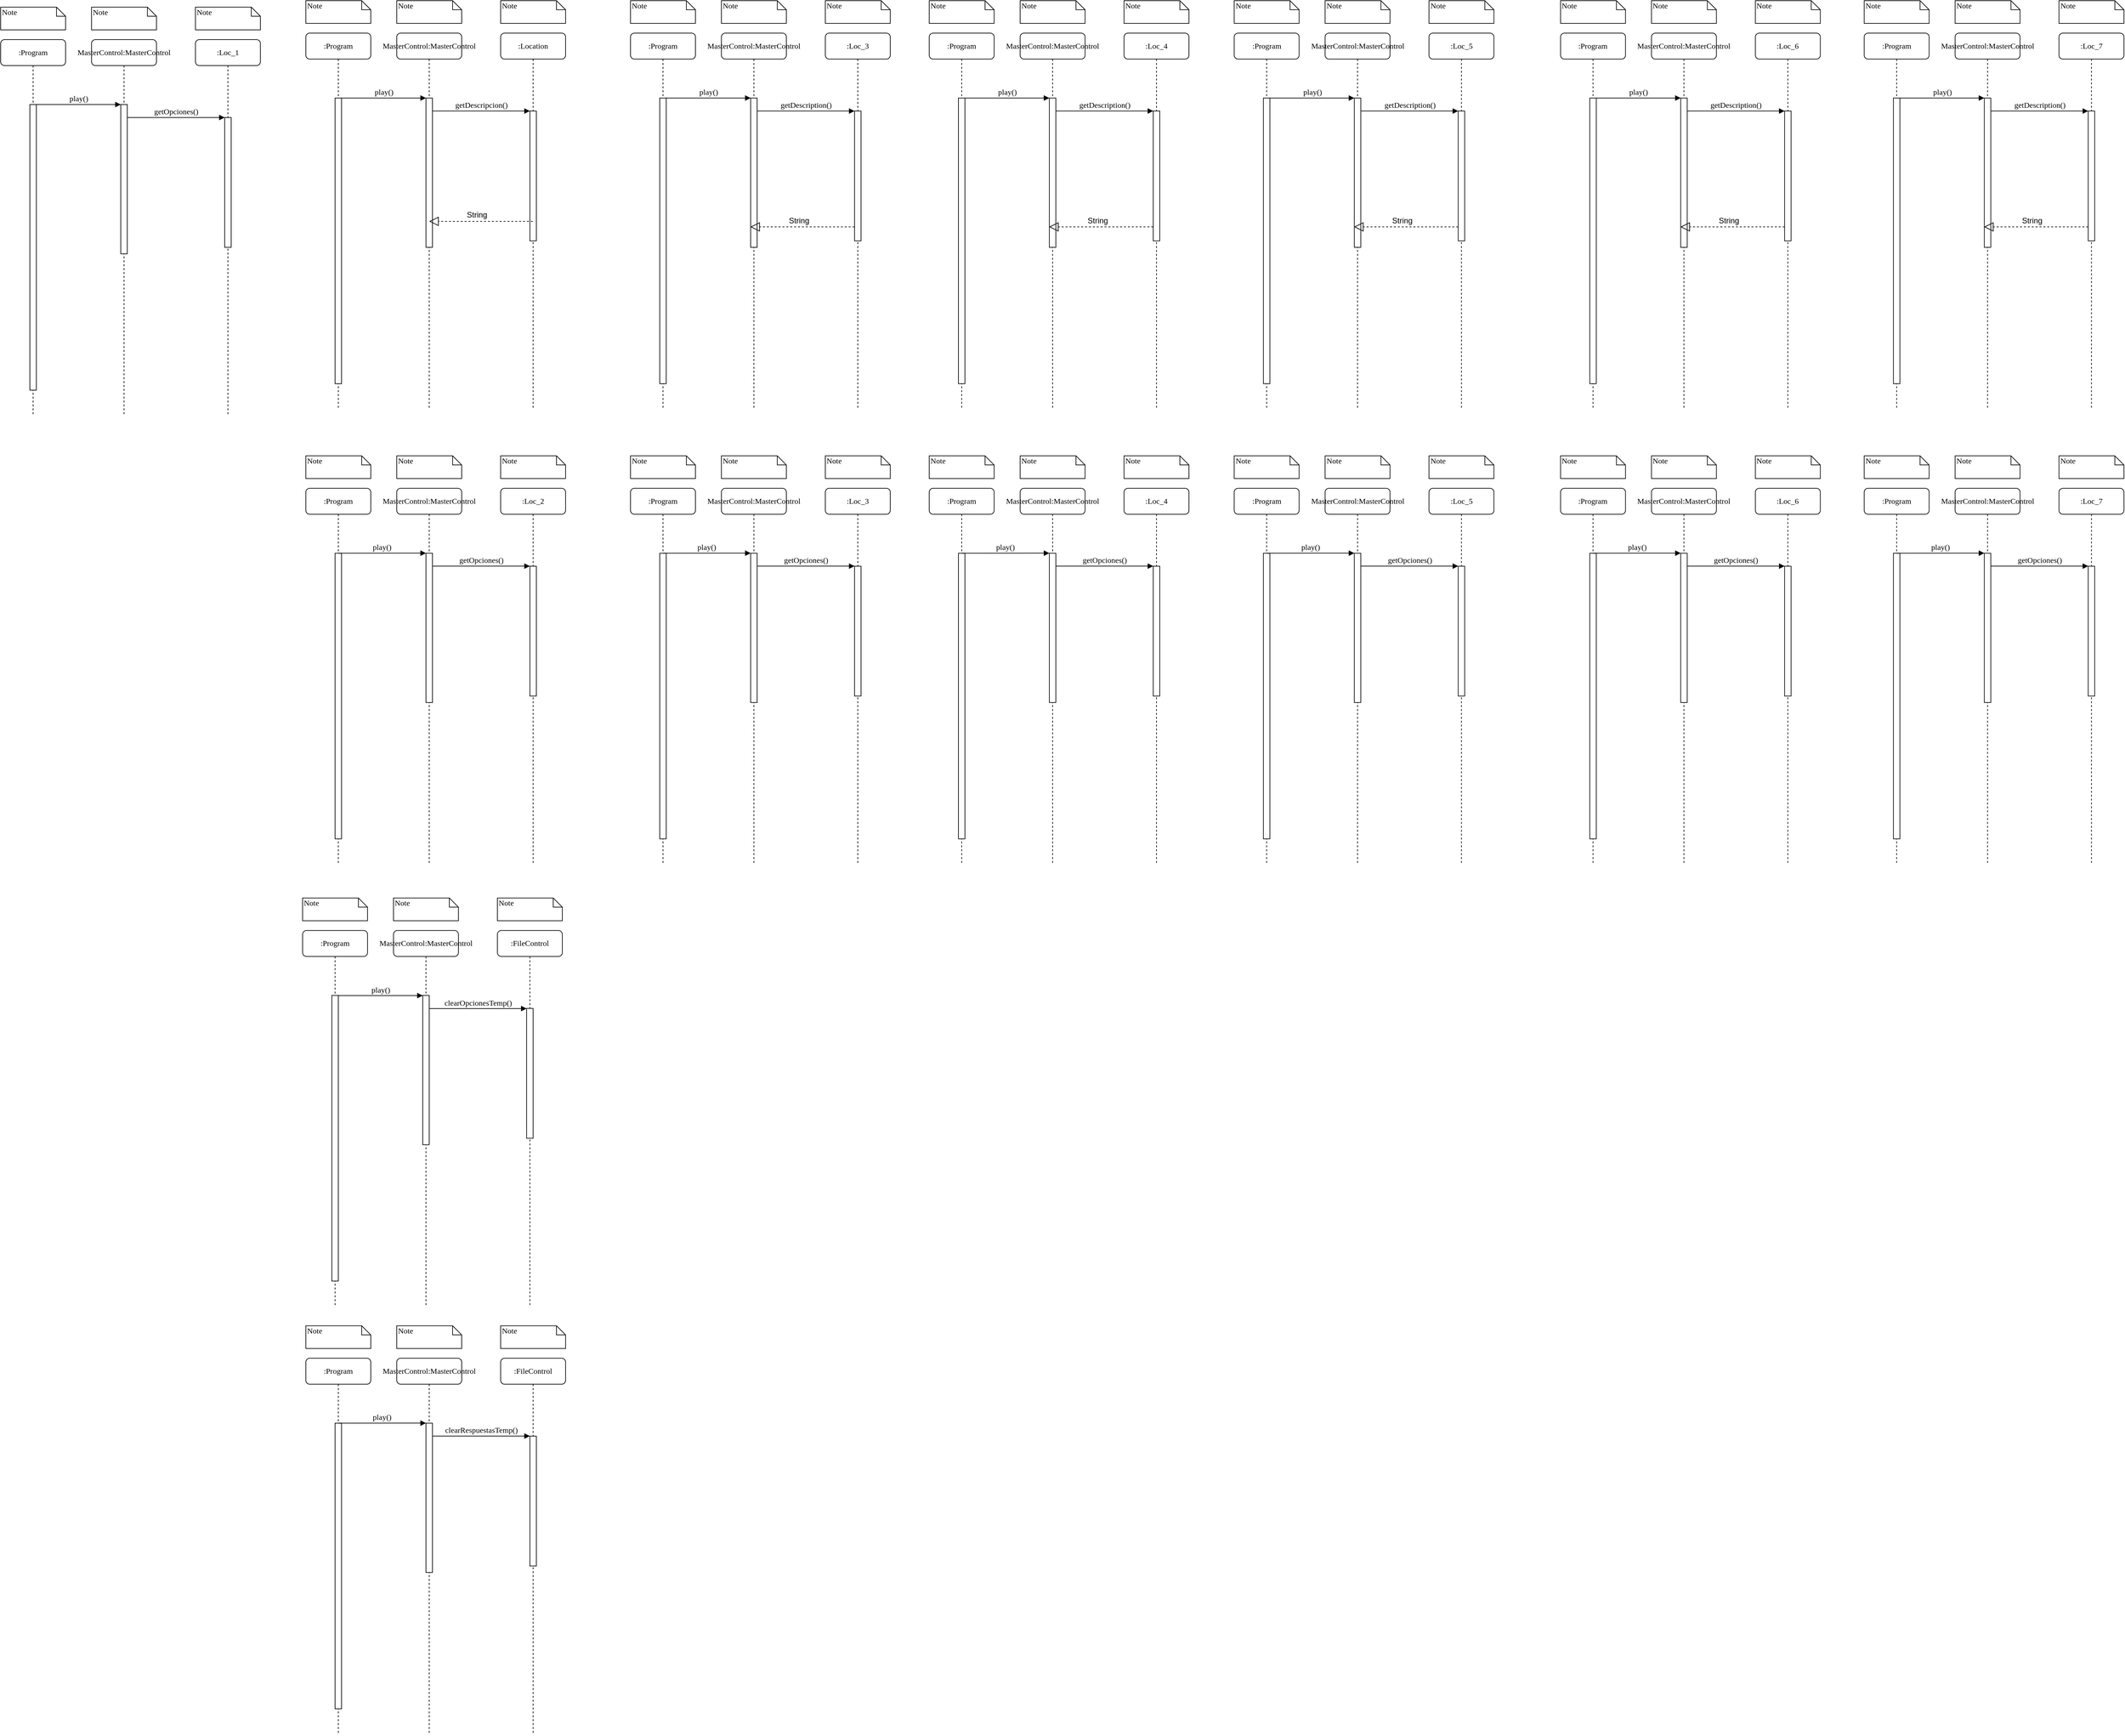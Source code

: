 <mxfile version="10.6.7" type="device"><diagram name="Page-1" id="13e1069c-82ec-6db2-03f1-153e76fe0fe0"><mxGraphModel dx="6250" dy="2750" grid="1" gridSize="10" guides="1" tooltips="1" connect="1" arrows="1" fold="1" page="1" pageScale="1" pageWidth="1100" pageHeight="850" background="#ffffff" math="0" shadow="0"><root><mxCell id="0"/><mxCell id="1" parent="0"/><mxCell id="7baba1c4bc27f4b0-2" value="MasterControl:MasterControl" style="shape=umlLifeline;perimeter=lifelinePerimeter;whiteSpace=wrap;html=1;container=1;collapsible=0;recursiveResize=0;outlineConnect=0;rounded=1;shadow=0;comic=0;labelBackgroundColor=none;strokeColor=#000000;strokeWidth=1;fillColor=#FFFFFF;fontFamily=Verdana;fontSize=12;fontColor=#000000;align=center;" parent="1" vertex="1"><mxGeometry x="240" y="80" width="100" height="580" as="geometry"/></mxCell><mxCell id="7baba1c4bc27f4b0-10" value="" style="html=1;points=[];perimeter=orthogonalPerimeter;rounded=0;shadow=0;comic=0;labelBackgroundColor=none;strokeColor=#000000;strokeWidth=1;fillColor=#FFFFFF;fontFamily=Verdana;fontSize=12;fontColor=#000000;align=center;" parent="7baba1c4bc27f4b0-2" vertex="1"><mxGeometry x="45" y="100" width="10" height="230" as="geometry"/></mxCell><mxCell id="7baba1c4bc27f4b0-3" value=":Loc_1" style="shape=umlLifeline;perimeter=lifelinePerimeter;whiteSpace=wrap;html=1;container=1;collapsible=0;recursiveResize=0;outlineConnect=0;rounded=1;shadow=0;comic=0;labelBackgroundColor=none;strokeColor=#000000;strokeWidth=1;fillColor=#FFFFFF;fontFamily=Verdana;fontSize=12;fontColor=#000000;align=center;" parent="1" vertex="1"><mxGeometry x="400" y="80" width="100" height="580" as="geometry"/></mxCell><mxCell id="7baba1c4bc27f4b0-13" value="" style="html=1;points=[];perimeter=orthogonalPerimeter;rounded=0;shadow=0;comic=0;labelBackgroundColor=none;strokeColor=#000000;strokeWidth=1;fillColor=#FFFFFF;fontFamily=Verdana;fontSize=12;fontColor=#000000;align=center;" parent="7baba1c4bc27f4b0-3" vertex="1"><mxGeometry x="45" y="120" width="10" height="200" as="geometry"/></mxCell><mxCell id="7baba1c4bc27f4b0-8" value=":Program" style="shape=umlLifeline;perimeter=lifelinePerimeter;whiteSpace=wrap;html=1;container=1;collapsible=0;recursiveResize=0;outlineConnect=0;rounded=1;shadow=0;comic=0;labelBackgroundColor=none;strokeColor=#000000;strokeWidth=1;fillColor=#FFFFFF;fontFamily=Verdana;fontSize=12;fontColor=#000000;align=center;" parent="1" vertex="1"><mxGeometry x="100" y="80" width="100" height="580" as="geometry"/></mxCell><mxCell id="7baba1c4bc27f4b0-9" value="" style="html=1;points=[];perimeter=orthogonalPerimeter;rounded=0;shadow=0;comic=0;labelBackgroundColor=none;strokeColor=#000000;strokeWidth=1;fillColor=#FFFFFF;fontFamily=Verdana;fontSize=12;fontColor=#000000;align=center;" parent="7baba1c4bc27f4b0-8" vertex="1"><mxGeometry x="45" y="100" width="10" height="440" as="geometry"/></mxCell><mxCell id="7baba1c4bc27f4b0-11" value="play()" style="html=1;verticalAlign=bottom;endArrow=block;entryX=0;entryY=0;labelBackgroundColor=none;fontFamily=Verdana;fontSize=12;edgeStyle=elbowEdgeStyle;elbow=vertical;" parent="1" source="7baba1c4bc27f4b0-9" target="7baba1c4bc27f4b0-10" edge="1"><mxGeometry relative="1" as="geometry"><mxPoint x="220" y="190" as="sourcePoint"/></mxGeometry></mxCell><mxCell id="7baba1c4bc27f4b0-14" value="getOpciones()" style="html=1;verticalAlign=bottom;endArrow=block;entryX=0;entryY=0;labelBackgroundColor=none;fontFamily=Verdana;fontSize=12;edgeStyle=elbowEdgeStyle;elbow=vertical;" parent="1" source="7baba1c4bc27f4b0-10" target="7baba1c4bc27f4b0-13" edge="1"><mxGeometry relative="1" as="geometry"><mxPoint x="370" y="200" as="sourcePoint"/></mxGeometry></mxCell><mxCell id="7baba1c4bc27f4b0-40" value="Note" style="shape=note;whiteSpace=wrap;html=1;size=14;verticalAlign=top;align=left;spacingTop=-6;rounded=0;shadow=0;comic=0;labelBackgroundColor=none;strokeColor=#000000;strokeWidth=1;fillColor=#FFFFFF;fontFamily=Verdana;fontSize=12;fontColor=#000000;" parent="1" vertex="1"><mxGeometry x="100" y="30" width="100" height="35" as="geometry"/></mxCell><mxCell id="7baba1c4bc27f4b0-41" value="Note" style="shape=note;whiteSpace=wrap;html=1;size=14;verticalAlign=top;align=left;spacingTop=-6;rounded=0;shadow=0;comic=0;labelBackgroundColor=none;strokeColor=#000000;strokeWidth=1;fillColor=#FFFFFF;fontFamily=Verdana;fontSize=12;fontColor=#000000;" parent="1" vertex="1"><mxGeometry x="240" y="30" width="100" height="35" as="geometry"/></mxCell><mxCell id="7baba1c4bc27f4b0-42" value="Note" style="shape=note;whiteSpace=wrap;html=1;size=14;verticalAlign=top;align=left;spacingTop=-6;rounded=0;shadow=0;comic=0;labelBackgroundColor=none;strokeColor=#000000;strokeWidth=1;fillColor=#FFFFFF;fontFamily=Verdana;fontSize=12;fontColor=#000000;" parent="1" vertex="1"><mxGeometry x="400" y="30" width="100" height="35" as="geometry"/></mxCell><mxCell id="esq8Gw31bfnxcggZveoW-24" value="MasterControl:MasterControl" style="shape=umlLifeline;perimeter=lifelinePerimeter;whiteSpace=wrap;html=1;container=1;collapsible=0;recursiveResize=0;outlineConnect=0;rounded=1;shadow=0;comic=0;labelBackgroundColor=none;strokeColor=#000000;strokeWidth=1;fillColor=#FFFFFF;fontFamily=Verdana;fontSize=12;fontColor=#000000;align=center;" vertex="1" parent="1"><mxGeometry x="710" y="70" width="100" height="580" as="geometry"/></mxCell><mxCell id="esq8Gw31bfnxcggZveoW-25" value="" style="html=1;points=[];perimeter=orthogonalPerimeter;rounded=0;shadow=0;comic=0;labelBackgroundColor=none;strokeColor=#000000;strokeWidth=1;fillColor=#FFFFFF;fontFamily=Verdana;fontSize=12;fontColor=#000000;align=center;" vertex="1" parent="esq8Gw31bfnxcggZveoW-24"><mxGeometry x="45" y="100" width="10" height="230" as="geometry"/></mxCell><mxCell id="esq8Gw31bfnxcggZveoW-26" value=":Location" style="shape=umlLifeline;perimeter=lifelinePerimeter;whiteSpace=wrap;html=1;container=1;collapsible=0;recursiveResize=0;outlineConnect=0;rounded=1;shadow=0;comic=0;labelBackgroundColor=none;strokeColor=#000000;strokeWidth=1;fillColor=#FFFFFF;fontFamily=Verdana;fontSize=12;fontColor=#000000;align=center;" vertex="1" parent="1"><mxGeometry x="870" y="70" width="100" height="580" as="geometry"/></mxCell><mxCell id="esq8Gw31bfnxcggZveoW-27" value="" style="html=1;points=[];perimeter=orthogonalPerimeter;rounded=0;shadow=0;comic=0;labelBackgroundColor=none;strokeColor=#000000;strokeWidth=1;fillColor=#FFFFFF;fontFamily=Verdana;fontSize=12;fontColor=#000000;align=center;" vertex="1" parent="esq8Gw31bfnxcggZveoW-26"><mxGeometry x="45" y="120" width="10" height="200" as="geometry"/></mxCell><mxCell id="esq8Gw31bfnxcggZveoW-28" value=":Program" style="shape=umlLifeline;perimeter=lifelinePerimeter;whiteSpace=wrap;html=1;container=1;collapsible=0;recursiveResize=0;outlineConnect=0;rounded=1;shadow=0;comic=0;labelBackgroundColor=none;strokeColor=#000000;strokeWidth=1;fillColor=#FFFFFF;fontFamily=Verdana;fontSize=12;fontColor=#000000;align=center;" vertex="1" parent="1"><mxGeometry x="570" y="70" width="100" height="580" as="geometry"/></mxCell><mxCell id="esq8Gw31bfnxcggZveoW-29" value="" style="html=1;points=[];perimeter=orthogonalPerimeter;rounded=0;shadow=0;comic=0;labelBackgroundColor=none;strokeColor=#000000;strokeWidth=1;fillColor=#FFFFFF;fontFamily=Verdana;fontSize=12;fontColor=#000000;align=center;" vertex="1" parent="esq8Gw31bfnxcggZveoW-28"><mxGeometry x="45" y="100" width="10" height="440" as="geometry"/></mxCell><mxCell id="esq8Gw31bfnxcggZveoW-30" value="play()" style="html=1;verticalAlign=bottom;endArrow=block;entryX=0;entryY=0;labelBackgroundColor=none;fontFamily=Verdana;fontSize=12;edgeStyle=elbowEdgeStyle;elbow=vertical;" edge="1" parent="1" source="esq8Gw31bfnxcggZveoW-29" target="esq8Gw31bfnxcggZveoW-25"><mxGeometry relative="1" as="geometry"><mxPoint x="690" y="180" as="sourcePoint"/></mxGeometry></mxCell><mxCell id="esq8Gw31bfnxcggZveoW-31" value="getDescripcion()" style="html=1;verticalAlign=bottom;endArrow=block;entryX=0;entryY=0;labelBackgroundColor=none;fontFamily=Verdana;fontSize=12;edgeStyle=elbowEdgeStyle;elbow=vertical;" edge="1" parent="1"><mxGeometry relative="1" as="geometry"><mxPoint x="765" y="190" as="sourcePoint"/><mxPoint x="915" y="190" as="targetPoint"/></mxGeometry></mxCell><mxCell id="esq8Gw31bfnxcggZveoW-32" value="Note" style="shape=note;whiteSpace=wrap;html=1;size=14;verticalAlign=top;align=left;spacingTop=-6;rounded=0;shadow=0;comic=0;labelBackgroundColor=none;strokeColor=#000000;strokeWidth=1;fillColor=#FFFFFF;fontFamily=Verdana;fontSize=12;fontColor=#000000;" vertex="1" parent="1"><mxGeometry x="570" y="20" width="100" height="35" as="geometry"/></mxCell><mxCell id="esq8Gw31bfnxcggZveoW-33" value="Note" style="shape=note;whiteSpace=wrap;html=1;size=14;verticalAlign=top;align=left;spacingTop=-6;rounded=0;shadow=0;comic=0;labelBackgroundColor=none;strokeColor=#000000;strokeWidth=1;fillColor=#FFFFFF;fontFamily=Verdana;fontSize=12;fontColor=#000000;" vertex="1" parent="1"><mxGeometry x="710" y="20" width="100" height="35" as="geometry"/></mxCell><mxCell id="esq8Gw31bfnxcggZveoW-34" value="Note" style="shape=note;whiteSpace=wrap;html=1;size=14;verticalAlign=top;align=left;spacingTop=-6;rounded=0;shadow=0;comic=0;labelBackgroundColor=none;strokeColor=#000000;strokeWidth=1;fillColor=#FFFFFF;fontFamily=Verdana;fontSize=12;fontColor=#000000;" vertex="1" parent="1"><mxGeometry x="870" y="20" width="100" height="35" as="geometry"/></mxCell><mxCell id="esq8Gw31bfnxcggZveoW-35" value="" style="endArrow=block;dashed=1;endFill=0;endSize=12;html=1;" edge="1" parent="1" source="esq8Gw31bfnxcggZveoW-26" target="esq8Gw31bfnxcggZveoW-24"><mxGeometry width="160" relative="1" as="geometry"><mxPoint x="770" y="560" as="sourcePoint"/><mxPoint x="930" y="560" as="targetPoint"/></mxGeometry></mxCell><mxCell id="esq8Gw31bfnxcggZveoW-36" value="String" style="text;html=1;resizable=0;points=[];autosize=1;align=left;verticalAlign=top;spacingTop=-4;" vertex="1" parent="1"><mxGeometry x="816" y="340" width="50" height="20" as="geometry"/></mxCell><mxCell id="esq8Gw31bfnxcggZveoW-37" value="MasterControl:MasterControl" style="shape=umlLifeline;perimeter=lifelinePerimeter;whiteSpace=wrap;html=1;container=1;collapsible=0;recursiveResize=0;outlineConnect=0;rounded=1;shadow=0;comic=0;labelBackgroundColor=none;strokeColor=#000000;strokeWidth=1;fillColor=#FFFFFF;fontFamily=Verdana;fontSize=12;fontColor=#000000;align=center;" vertex="1" parent="1"><mxGeometry x="710" y="771.143" width="100" height="580" as="geometry"/></mxCell><mxCell id="esq8Gw31bfnxcggZveoW-38" value="" style="html=1;points=[];perimeter=orthogonalPerimeter;rounded=0;shadow=0;comic=0;labelBackgroundColor=none;strokeColor=#000000;strokeWidth=1;fillColor=#FFFFFF;fontFamily=Verdana;fontSize=12;fontColor=#000000;align=center;" vertex="1" parent="esq8Gw31bfnxcggZveoW-37"><mxGeometry x="45" y="100" width="10" height="230" as="geometry"/></mxCell><mxCell id="esq8Gw31bfnxcggZveoW-39" value=":Loc_2" style="shape=umlLifeline;perimeter=lifelinePerimeter;whiteSpace=wrap;html=1;container=1;collapsible=0;recursiveResize=0;outlineConnect=0;rounded=1;shadow=0;comic=0;labelBackgroundColor=none;strokeColor=#000000;strokeWidth=1;fillColor=#FFFFFF;fontFamily=Verdana;fontSize=12;fontColor=#000000;align=center;" vertex="1" parent="1"><mxGeometry x="870" y="771.143" width="100" height="580" as="geometry"/></mxCell><mxCell id="esq8Gw31bfnxcggZveoW-40" value="" style="html=1;points=[];perimeter=orthogonalPerimeter;rounded=0;shadow=0;comic=0;labelBackgroundColor=none;strokeColor=#000000;strokeWidth=1;fillColor=#FFFFFF;fontFamily=Verdana;fontSize=12;fontColor=#000000;align=center;" vertex="1" parent="esq8Gw31bfnxcggZveoW-39"><mxGeometry x="45" y="120" width="10" height="200" as="geometry"/></mxCell><mxCell id="esq8Gw31bfnxcggZveoW-41" value=":Program" style="shape=umlLifeline;perimeter=lifelinePerimeter;whiteSpace=wrap;html=1;container=1;collapsible=0;recursiveResize=0;outlineConnect=0;rounded=1;shadow=0;comic=0;labelBackgroundColor=none;strokeColor=#000000;strokeWidth=1;fillColor=#FFFFFF;fontFamily=Verdana;fontSize=12;fontColor=#000000;align=center;" vertex="1" parent="1"><mxGeometry x="570" y="771.143" width="100" height="580" as="geometry"/></mxCell><mxCell id="esq8Gw31bfnxcggZveoW-42" value="" style="html=1;points=[];perimeter=orthogonalPerimeter;rounded=0;shadow=0;comic=0;labelBackgroundColor=none;strokeColor=#000000;strokeWidth=1;fillColor=#FFFFFF;fontFamily=Verdana;fontSize=12;fontColor=#000000;align=center;" vertex="1" parent="esq8Gw31bfnxcggZveoW-41"><mxGeometry x="45" y="100" width="10" height="440" as="geometry"/></mxCell><mxCell id="esq8Gw31bfnxcggZveoW-43" value="play()" style="html=1;verticalAlign=bottom;endArrow=block;entryX=0;entryY=0;labelBackgroundColor=none;fontFamily=Verdana;fontSize=12;edgeStyle=elbowEdgeStyle;elbow=vertical;" edge="1" parent="1" source="esq8Gw31bfnxcggZveoW-42" target="esq8Gw31bfnxcggZveoW-38"><mxGeometry relative="1" as="geometry"><mxPoint x="690" y="881.143" as="sourcePoint"/></mxGeometry></mxCell><mxCell id="esq8Gw31bfnxcggZveoW-44" value="getOpciones()" style="html=1;verticalAlign=bottom;endArrow=block;entryX=0;entryY=0;labelBackgroundColor=none;fontFamily=Verdana;fontSize=12;edgeStyle=elbowEdgeStyle;elbow=vertical;" edge="1" parent="1" source="esq8Gw31bfnxcggZveoW-38" target="esq8Gw31bfnxcggZveoW-40"><mxGeometry relative="1" as="geometry"><mxPoint x="840" y="891.143" as="sourcePoint"/></mxGeometry></mxCell><mxCell id="esq8Gw31bfnxcggZveoW-45" value="Note" style="shape=note;whiteSpace=wrap;html=1;size=14;verticalAlign=top;align=left;spacingTop=-6;rounded=0;shadow=0;comic=0;labelBackgroundColor=none;strokeColor=#000000;strokeWidth=1;fillColor=#FFFFFF;fontFamily=Verdana;fontSize=12;fontColor=#000000;" vertex="1" parent="1"><mxGeometry x="570" y="721.143" width="100" height="35" as="geometry"/></mxCell><mxCell id="esq8Gw31bfnxcggZveoW-46" value="Note" style="shape=note;whiteSpace=wrap;html=1;size=14;verticalAlign=top;align=left;spacingTop=-6;rounded=0;shadow=0;comic=0;labelBackgroundColor=none;strokeColor=#000000;strokeWidth=1;fillColor=#FFFFFF;fontFamily=Verdana;fontSize=12;fontColor=#000000;" vertex="1" parent="1"><mxGeometry x="710" y="721.143" width="100" height="35" as="geometry"/></mxCell><mxCell id="esq8Gw31bfnxcggZveoW-47" value="Note" style="shape=note;whiteSpace=wrap;html=1;size=14;verticalAlign=top;align=left;spacingTop=-6;rounded=0;shadow=0;comic=0;labelBackgroundColor=none;strokeColor=#000000;strokeWidth=1;fillColor=#FFFFFF;fontFamily=Verdana;fontSize=12;fontColor=#000000;" vertex="1" parent="1"><mxGeometry x="870" y="721.143" width="100" height="35" as="geometry"/></mxCell><mxCell id="esq8Gw31bfnxcggZveoW-48" value="MasterControl:MasterControl" style="shape=umlLifeline;perimeter=lifelinePerimeter;whiteSpace=wrap;html=1;container=1;collapsible=0;recursiveResize=0;outlineConnect=0;rounded=1;shadow=0;comic=0;labelBackgroundColor=none;strokeColor=#000000;strokeWidth=1;fillColor=#FFFFFF;fontFamily=Verdana;fontSize=12;fontColor=#000000;align=center;" vertex="1" parent="1"><mxGeometry x="705" y="1452.286" width="100" height="580" as="geometry"/></mxCell><mxCell id="esq8Gw31bfnxcggZveoW-49" value="" style="html=1;points=[];perimeter=orthogonalPerimeter;rounded=0;shadow=0;comic=0;labelBackgroundColor=none;strokeColor=#000000;strokeWidth=1;fillColor=#FFFFFF;fontFamily=Verdana;fontSize=12;fontColor=#000000;align=center;" vertex="1" parent="esq8Gw31bfnxcggZveoW-48"><mxGeometry x="45" y="100" width="10" height="230" as="geometry"/></mxCell><mxCell id="esq8Gw31bfnxcggZveoW-50" value=":FileControl" style="shape=umlLifeline;perimeter=lifelinePerimeter;whiteSpace=wrap;html=1;container=1;collapsible=0;recursiveResize=0;outlineConnect=0;rounded=1;shadow=0;comic=0;labelBackgroundColor=none;strokeColor=#000000;strokeWidth=1;fillColor=#FFFFFF;fontFamily=Verdana;fontSize=12;fontColor=#000000;align=center;" vertex="1" parent="1"><mxGeometry x="865" y="1452.286" width="100" height="580" as="geometry"/></mxCell><mxCell id="esq8Gw31bfnxcggZveoW-51" value="" style="html=1;points=[];perimeter=orthogonalPerimeter;rounded=0;shadow=0;comic=0;labelBackgroundColor=none;strokeColor=#000000;strokeWidth=1;fillColor=#FFFFFF;fontFamily=Verdana;fontSize=12;fontColor=#000000;align=center;" vertex="1" parent="esq8Gw31bfnxcggZveoW-50"><mxGeometry x="45" y="120" width="10" height="200" as="geometry"/></mxCell><mxCell id="esq8Gw31bfnxcggZveoW-52" value=":Program" style="shape=umlLifeline;perimeter=lifelinePerimeter;whiteSpace=wrap;html=1;container=1;collapsible=0;recursiveResize=0;outlineConnect=0;rounded=1;shadow=0;comic=0;labelBackgroundColor=none;strokeColor=#000000;strokeWidth=1;fillColor=#FFFFFF;fontFamily=Verdana;fontSize=12;fontColor=#000000;align=center;" vertex="1" parent="1"><mxGeometry x="565" y="1452.286" width="100" height="580" as="geometry"/></mxCell><mxCell id="esq8Gw31bfnxcggZveoW-53" value="" style="html=1;points=[];perimeter=orthogonalPerimeter;rounded=0;shadow=0;comic=0;labelBackgroundColor=none;strokeColor=#000000;strokeWidth=1;fillColor=#FFFFFF;fontFamily=Verdana;fontSize=12;fontColor=#000000;align=center;" vertex="1" parent="esq8Gw31bfnxcggZveoW-52"><mxGeometry x="45" y="100" width="10" height="440" as="geometry"/></mxCell><mxCell id="esq8Gw31bfnxcggZveoW-54" value="play()" style="html=1;verticalAlign=bottom;endArrow=block;entryX=0;entryY=0;labelBackgroundColor=none;fontFamily=Verdana;fontSize=12;edgeStyle=elbowEdgeStyle;elbow=vertical;" edge="1" parent="1" source="esq8Gw31bfnxcggZveoW-53" target="esq8Gw31bfnxcggZveoW-49"><mxGeometry relative="1" as="geometry"><mxPoint x="685" y="1562.286" as="sourcePoint"/></mxGeometry></mxCell><mxCell id="esq8Gw31bfnxcggZveoW-55" value="clearOpcionesTemp()" style="html=1;verticalAlign=bottom;endArrow=block;entryX=0;entryY=0;labelBackgroundColor=none;fontFamily=Verdana;fontSize=12;edgeStyle=elbowEdgeStyle;elbow=vertical;" edge="1" parent="1" source="esq8Gw31bfnxcggZveoW-49" target="esq8Gw31bfnxcggZveoW-51"><mxGeometry relative="1" as="geometry"><mxPoint x="835" y="1572.286" as="sourcePoint"/></mxGeometry></mxCell><mxCell id="esq8Gw31bfnxcggZveoW-56" value="Note" style="shape=note;whiteSpace=wrap;html=1;size=14;verticalAlign=top;align=left;spacingTop=-6;rounded=0;shadow=0;comic=0;labelBackgroundColor=none;strokeColor=#000000;strokeWidth=1;fillColor=#FFFFFF;fontFamily=Verdana;fontSize=12;fontColor=#000000;" vertex="1" parent="1"><mxGeometry x="565" y="1402.286" width="100" height="35" as="geometry"/></mxCell><mxCell id="esq8Gw31bfnxcggZveoW-57" value="Note" style="shape=note;whiteSpace=wrap;html=1;size=14;verticalAlign=top;align=left;spacingTop=-6;rounded=0;shadow=0;comic=0;labelBackgroundColor=none;strokeColor=#000000;strokeWidth=1;fillColor=#FFFFFF;fontFamily=Verdana;fontSize=12;fontColor=#000000;" vertex="1" parent="1"><mxGeometry x="705" y="1402.286" width="100" height="35" as="geometry"/></mxCell><mxCell id="esq8Gw31bfnxcggZveoW-58" value="Note" style="shape=note;whiteSpace=wrap;html=1;size=14;verticalAlign=top;align=left;spacingTop=-6;rounded=0;shadow=0;comic=0;labelBackgroundColor=none;strokeColor=#000000;strokeWidth=1;fillColor=#FFFFFF;fontFamily=Verdana;fontSize=12;fontColor=#000000;" vertex="1" parent="1"><mxGeometry x="865" y="1402.286" width="100" height="35" as="geometry"/></mxCell><mxCell id="esq8Gw31bfnxcggZveoW-59" value="MasterControl:MasterControl" style="shape=umlLifeline;perimeter=lifelinePerimeter;whiteSpace=wrap;html=1;container=1;collapsible=0;recursiveResize=0;outlineConnect=0;rounded=1;shadow=0;comic=0;labelBackgroundColor=none;strokeColor=#000000;strokeWidth=1;fillColor=#FFFFFF;fontFamily=Verdana;fontSize=12;fontColor=#000000;align=center;" vertex="1" parent="1"><mxGeometry x="710" y="2111.143" width="100" height="580" as="geometry"/></mxCell><mxCell id="esq8Gw31bfnxcggZveoW-60" value="" style="html=1;points=[];perimeter=orthogonalPerimeter;rounded=0;shadow=0;comic=0;labelBackgroundColor=none;strokeColor=#000000;strokeWidth=1;fillColor=#FFFFFF;fontFamily=Verdana;fontSize=12;fontColor=#000000;align=center;" vertex="1" parent="esq8Gw31bfnxcggZveoW-59"><mxGeometry x="45" y="100" width="10" height="230" as="geometry"/></mxCell><mxCell id="esq8Gw31bfnxcggZveoW-61" value=":FileControl" style="shape=umlLifeline;perimeter=lifelinePerimeter;whiteSpace=wrap;html=1;container=1;collapsible=0;recursiveResize=0;outlineConnect=0;rounded=1;shadow=0;comic=0;labelBackgroundColor=none;strokeColor=#000000;strokeWidth=1;fillColor=#FFFFFF;fontFamily=Verdana;fontSize=12;fontColor=#000000;align=center;" vertex="1" parent="1"><mxGeometry x="870" y="2111.143" width="100" height="580" as="geometry"/></mxCell><mxCell id="esq8Gw31bfnxcggZveoW-62" value="" style="html=1;points=[];perimeter=orthogonalPerimeter;rounded=0;shadow=0;comic=0;labelBackgroundColor=none;strokeColor=#000000;strokeWidth=1;fillColor=#FFFFFF;fontFamily=Verdana;fontSize=12;fontColor=#000000;align=center;" vertex="1" parent="esq8Gw31bfnxcggZveoW-61"><mxGeometry x="45" y="120" width="10" height="200" as="geometry"/></mxCell><mxCell id="esq8Gw31bfnxcggZveoW-63" value=":Program" style="shape=umlLifeline;perimeter=lifelinePerimeter;whiteSpace=wrap;html=1;container=1;collapsible=0;recursiveResize=0;outlineConnect=0;rounded=1;shadow=0;comic=0;labelBackgroundColor=none;strokeColor=#000000;strokeWidth=1;fillColor=#FFFFFF;fontFamily=Verdana;fontSize=12;fontColor=#000000;align=center;" vertex="1" parent="1"><mxGeometry x="570" y="2111.143" width="100" height="580" as="geometry"/></mxCell><mxCell id="esq8Gw31bfnxcggZveoW-64" value="" style="html=1;points=[];perimeter=orthogonalPerimeter;rounded=0;shadow=0;comic=0;labelBackgroundColor=none;strokeColor=#000000;strokeWidth=1;fillColor=#FFFFFF;fontFamily=Verdana;fontSize=12;fontColor=#000000;align=center;" vertex="1" parent="esq8Gw31bfnxcggZveoW-63"><mxGeometry x="45" y="100" width="10" height="440" as="geometry"/></mxCell><mxCell id="esq8Gw31bfnxcggZveoW-65" value="play()" style="html=1;verticalAlign=bottom;endArrow=block;entryX=0;entryY=0;labelBackgroundColor=none;fontFamily=Verdana;fontSize=12;edgeStyle=elbowEdgeStyle;elbow=vertical;" edge="1" parent="1" source="esq8Gw31bfnxcggZveoW-64" target="esq8Gw31bfnxcggZveoW-60"><mxGeometry relative="1" as="geometry"><mxPoint x="690" y="2221.143" as="sourcePoint"/></mxGeometry></mxCell><mxCell id="esq8Gw31bfnxcggZveoW-66" value="clearRespuestasTemp()" style="html=1;verticalAlign=bottom;endArrow=block;entryX=0;entryY=0;labelBackgroundColor=none;fontFamily=Verdana;fontSize=12;edgeStyle=elbowEdgeStyle;elbow=vertical;" edge="1" parent="1" source="esq8Gw31bfnxcggZveoW-60" target="esq8Gw31bfnxcggZveoW-62"><mxGeometry relative="1" as="geometry"><mxPoint x="840" y="2231.143" as="sourcePoint"/></mxGeometry></mxCell><mxCell id="esq8Gw31bfnxcggZveoW-67" value="Note" style="shape=note;whiteSpace=wrap;html=1;size=14;verticalAlign=top;align=left;spacingTop=-6;rounded=0;shadow=0;comic=0;labelBackgroundColor=none;strokeColor=#000000;strokeWidth=1;fillColor=#FFFFFF;fontFamily=Verdana;fontSize=12;fontColor=#000000;" vertex="1" parent="1"><mxGeometry x="570" y="2061.143" width="100" height="35" as="geometry"/></mxCell><mxCell id="esq8Gw31bfnxcggZveoW-68" value="Note" style="shape=note;whiteSpace=wrap;html=1;size=14;verticalAlign=top;align=left;spacingTop=-6;rounded=0;shadow=0;comic=0;labelBackgroundColor=none;strokeColor=#000000;strokeWidth=1;fillColor=#FFFFFF;fontFamily=Verdana;fontSize=12;fontColor=#000000;" vertex="1" parent="1"><mxGeometry x="710" y="2061.143" width="100" height="35" as="geometry"/></mxCell><mxCell id="esq8Gw31bfnxcggZveoW-69" value="Note" style="shape=note;whiteSpace=wrap;html=1;size=14;verticalAlign=top;align=left;spacingTop=-6;rounded=0;shadow=0;comic=0;labelBackgroundColor=none;strokeColor=#000000;strokeWidth=1;fillColor=#FFFFFF;fontFamily=Verdana;fontSize=12;fontColor=#000000;" vertex="1" parent="1"><mxGeometry x="870" y="2061.143" width="100" height="35" as="geometry"/></mxCell><mxCell id="esq8Gw31bfnxcggZveoW-70" value="MasterControl:MasterControl" style="shape=umlLifeline;perimeter=lifelinePerimeter;whiteSpace=wrap;html=1;container=1;collapsible=0;recursiveResize=0;outlineConnect=0;rounded=1;shadow=0;comic=0;labelBackgroundColor=none;strokeColor=#000000;strokeWidth=1;fillColor=#FFFFFF;fontFamily=Verdana;fontSize=12;fontColor=#000000;align=center;" vertex="1" parent="1"><mxGeometry x="1210" y="70" width="100" height="580" as="geometry"/></mxCell><mxCell id="esq8Gw31bfnxcggZveoW-71" value="" style="html=1;points=[];perimeter=orthogonalPerimeter;rounded=0;shadow=0;comic=0;labelBackgroundColor=none;strokeColor=#000000;strokeWidth=1;fillColor=#FFFFFF;fontFamily=Verdana;fontSize=12;fontColor=#000000;align=center;" vertex="1" parent="esq8Gw31bfnxcggZveoW-70"><mxGeometry x="45" y="100" width="10" height="230" as="geometry"/></mxCell><mxCell id="esq8Gw31bfnxcggZveoW-72" value=":Loc_3" style="shape=umlLifeline;perimeter=lifelinePerimeter;whiteSpace=wrap;html=1;container=1;collapsible=0;recursiveResize=0;outlineConnect=0;rounded=1;shadow=0;comic=0;labelBackgroundColor=none;strokeColor=#000000;strokeWidth=1;fillColor=#FFFFFF;fontFamily=Verdana;fontSize=12;fontColor=#000000;align=center;" vertex="1" parent="1"><mxGeometry x="1370" y="70" width="100" height="580" as="geometry"/></mxCell><mxCell id="esq8Gw31bfnxcggZveoW-73" value="" style="html=1;points=[];perimeter=orthogonalPerimeter;rounded=0;shadow=0;comic=0;labelBackgroundColor=none;strokeColor=#000000;strokeWidth=1;fillColor=#FFFFFF;fontFamily=Verdana;fontSize=12;fontColor=#000000;align=center;" vertex="1" parent="esq8Gw31bfnxcggZveoW-72"><mxGeometry x="45" y="120" width="10" height="200" as="geometry"/></mxCell><mxCell id="esq8Gw31bfnxcggZveoW-74" value=":Program" style="shape=umlLifeline;perimeter=lifelinePerimeter;whiteSpace=wrap;html=1;container=1;collapsible=0;recursiveResize=0;outlineConnect=0;rounded=1;shadow=0;comic=0;labelBackgroundColor=none;strokeColor=#000000;strokeWidth=1;fillColor=#FFFFFF;fontFamily=Verdana;fontSize=12;fontColor=#000000;align=center;" vertex="1" parent="1"><mxGeometry x="1070" y="70" width="100" height="580" as="geometry"/></mxCell><mxCell id="esq8Gw31bfnxcggZveoW-75" value="" style="html=1;points=[];perimeter=orthogonalPerimeter;rounded=0;shadow=0;comic=0;labelBackgroundColor=none;strokeColor=#000000;strokeWidth=1;fillColor=#FFFFFF;fontFamily=Verdana;fontSize=12;fontColor=#000000;align=center;" vertex="1" parent="esq8Gw31bfnxcggZveoW-74"><mxGeometry x="45" y="100" width="10" height="440" as="geometry"/></mxCell><mxCell id="esq8Gw31bfnxcggZveoW-76" value="play()" style="html=1;verticalAlign=bottom;endArrow=block;entryX=0;entryY=0;labelBackgroundColor=none;fontFamily=Verdana;fontSize=12;edgeStyle=elbowEdgeStyle;elbow=vertical;" edge="1" parent="1" source="esq8Gw31bfnxcggZveoW-75" target="esq8Gw31bfnxcggZveoW-71"><mxGeometry relative="1" as="geometry"><mxPoint x="1190" y="180" as="sourcePoint"/></mxGeometry></mxCell><mxCell id="esq8Gw31bfnxcggZveoW-77" value="getDescription()" style="html=1;verticalAlign=bottom;endArrow=block;entryX=0;entryY=0;labelBackgroundColor=none;fontFamily=Verdana;fontSize=12;edgeStyle=elbowEdgeStyle;elbow=vertical;" edge="1" parent="1" source="esq8Gw31bfnxcggZveoW-71" target="esq8Gw31bfnxcggZveoW-73"><mxGeometry relative="1" as="geometry"><mxPoint x="1340" y="190" as="sourcePoint"/></mxGeometry></mxCell><mxCell id="esq8Gw31bfnxcggZveoW-78" value="Note" style="shape=note;whiteSpace=wrap;html=1;size=14;verticalAlign=top;align=left;spacingTop=-6;rounded=0;shadow=0;comic=0;labelBackgroundColor=none;strokeColor=#000000;strokeWidth=1;fillColor=#FFFFFF;fontFamily=Verdana;fontSize=12;fontColor=#000000;" vertex="1" parent="1"><mxGeometry x="1070" y="20" width="100" height="35" as="geometry"/></mxCell><mxCell id="esq8Gw31bfnxcggZveoW-79" value="Note" style="shape=note;whiteSpace=wrap;html=1;size=14;verticalAlign=top;align=left;spacingTop=-6;rounded=0;shadow=0;comic=0;labelBackgroundColor=none;strokeColor=#000000;strokeWidth=1;fillColor=#FFFFFF;fontFamily=Verdana;fontSize=12;fontColor=#000000;" vertex="1" parent="1"><mxGeometry x="1210" y="20" width="100" height="35" as="geometry"/></mxCell><mxCell id="esq8Gw31bfnxcggZveoW-80" value="Note" style="shape=note;whiteSpace=wrap;html=1;size=14;verticalAlign=top;align=left;spacingTop=-6;rounded=0;shadow=0;comic=0;labelBackgroundColor=none;strokeColor=#000000;strokeWidth=1;fillColor=#FFFFFF;fontFamily=Verdana;fontSize=12;fontColor=#000000;" vertex="1" parent="1"><mxGeometry x="1370" y="20" width="100" height="35" as="geometry"/></mxCell><mxCell id="esq8Gw31bfnxcggZveoW-82" value="" style="endArrow=block;dashed=1;endFill=0;endSize=12;html=1;" edge="1" parent="1"><mxGeometry width="160" relative="1" as="geometry"><mxPoint x="1415" y="368.5" as="sourcePoint"/><mxPoint x="1254.571" y="368.5" as="targetPoint"/></mxGeometry></mxCell><mxCell id="esq8Gw31bfnxcggZveoW-83" value="String" style="text;html=1;resizable=0;points=[];autosize=1;align=left;verticalAlign=top;spacingTop=-4;" vertex="1" parent="1"><mxGeometry x="1311.5" y="348.5" width="50" height="20" as="geometry"/></mxCell><mxCell id="esq8Gw31bfnxcggZveoW-84" value="MasterControl:MasterControl" style="shape=umlLifeline;perimeter=lifelinePerimeter;whiteSpace=wrap;html=1;container=1;collapsible=0;recursiveResize=0;outlineConnect=0;rounded=1;shadow=0;comic=0;labelBackgroundColor=none;strokeColor=#000000;strokeWidth=1;fillColor=#FFFFFF;fontFamily=Verdana;fontSize=12;fontColor=#000000;align=center;" vertex="1" parent="1"><mxGeometry x="1210" y="771.143" width="100" height="580" as="geometry"/></mxCell><mxCell id="esq8Gw31bfnxcggZveoW-85" value="" style="html=1;points=[];perimeter=orthogonalPerimeter;rounded=0;shadow=0;comic=0;labelBackgroundColor=none;strokeColor=#000000;strokeWidth=1;fillColor=#FFFFFF;fontFamily=Verdana;fontSize=12;fontColor=#000000;align=center;" vertex="1" parent="esq8Gw31bfnxcggZveoW-84"><mxGeometry x="45" y="100" width="10" height="230" as="geometry"/></mxCell><mxCell id="esq8Gw31bfnxcggZveoW-86" value=":Loc_3" style="shape=umlLifeline;perimeter=lifelinePerimeter;whiteSpace=wrap;html=1;container=1;collapsible=0;recursiveResize=0;outlineConnect=0;rounded=1;shadow=0;comic=0;labelBackgroundColor=none;strokeColor=#000000;strokeWidth=1;fillColor=#FFFFFF;fontFamily=Verdana;fontSize=12;fontColor=#000000;align=center;" vertex="1" parent="1"><mxGeometry x="1370" y="771.143" width="100" height="580" as="geometry"/></mxCell><mxCell id="esq8Gw31bfnxcggZveoW-87" value="" style="html=1;points=[];perimeter=orthogonalPerimeter;rounded=0;shadow=0;comic=0;labelBackgroundColor=none;strokeColor=#000000;strokeWidth=1;fillColor=#FFFFFF;fontFamily=Verdana;fontSize=12;fontColor=#000000;align=center;" vertex="1" parent="esq8Gw31bfnxcggZveoW-86"><mxGeometry x="45" y="120" width="10" height="200" as="geometry"/></mxCell><mxCell id="esq8Gw31bfnxcggZveoW-88" value=":Program" style="shape=umlLifeline;perimeter=lifelinePerimeter;whiteSpace=wrap;html=1;container=1;collapsible=0;recursiveResize=0;outlineConnect=0;rounded=1;shadow=0;comic=0;labelBackgroundColor=none;strokeColor=#000000;strokeWidth=1;fillColor=#FFFFFF;fontFamily=Verdana;fontSize=12;fontColor=#000000;align=center;" vertex="1" parent="1"><mxGeometry x="1070" y="771.143" width="100" height="580" as="geometry"/></mxCell><mxCell id="esq8Gw31bfnxcggZveoW-89" value="" style="html=1;points=[];perimeter=orthogonalPerimeter;rounded=0;shadow=0;comic=0;labelBackgroundColor=none;strokeColor=#000000;strokeWidth=1;fillColor=#FFFFFF;fontFamily=Verdana;fontSize=12;fontColor=#000000;align=center;" vertex="1" parent="esq8Gw31bfnxcggZveoW-88"><mxGeometry x="45" y="100" width="10" height="440" as="geometry"/></mxCell><mxCell id="esq8Gw31bfnxcggZveoW-90" value="play()" style="html=1;verticalAlign=bottom;endArrow=block;entryX=0;entryY=0;labelBackgroundColor=none;fontFamily=Verdana;fontSize=12;edgeStyle=elbowEdgeStyle;elbow=vertical;" edge="1" parent="1" source="esq8Gw31bfnxcggZveoW-89" target="esq8Gw31bfnxcggZveoW-85"><mxGeometry relative="1" as="geometry"><mxPoint x="1190" y="881.143" as="sourcePoint"/></mxGeometry></mxCell><mxCell id="esq8Gw31bfnxcggZveoW-91" value="getOpciones()" style="html=1;verticalAlign=bottom;endArrow=block;entryX=0;entryY=0;labelBackgroundColor=none;fontFamily=Verdana;fontSize=12;edgeStyle=elbowEdgeStyle;elbow=vertical;" edge="1" parent="1" source="esq8Gw31bfnxcggZveoW-85" target="esq8Gw31bfnxcggZveoW-87"><mxGeometry relative="1" as="geometry"><mxPoint x="1340" y="891.143" as="sourcePoint"/></mxGeometry></mxCell><mxCell id="esq8Gw31bfnxcggZveoW-92" value="Note" style="shape=note;whiteSpace=wrap;html=1;size=14;verticalAlign=top;align=left;spacingTop=-6;rounded=0;shadow=0;comic=0;labelBackgroundColor=none;strokeColor=#000000;strokeWidth=1;fillColor=#FFFFFF;fontFamily=Verdana;fontSize=12;fontColor=#000000;" vertex="1" parent="1"><mxGeometry x="1070" y="721.143" width="100" height="35" as="geometry"/></mxCell><mxCell id="esq8Gw31bfnxcggZveoW-93" value="Note" style="shape=note;whiteSpace=wrap;html=1;size=14;verticalAlign=top;align=left;spacingTop=-6;rounded=0;shadow=0;comic=0;labelBackgroundColor=none;strokeColor=#000000;strokeWidth=1;fillColor=#FFFFFF;fontFamily=Verdana;fontSize=12;fontColor=#000000;" vertex="1" parent="1"><mxGeometry x="1210" y="721.143" width="100" height="35" as="geometry"/></mxCell><mxCell id="esq8Gw31bfnxcggZveoW-94" value="Note" style="shape=note;whiteSpace=wrap;html=1;size=14;verticalAlign=top;align=left;spacingTop=-6;rounded=0;shadow=0;comic=0;labelBackgroundColor=none;strokeColor=#000000;strokeWidth=1;fillColor=#FFFFFF;fontFamily=Verdana;fontSize=12;fontColor=#000000;" vertex="1" parent="1"><mxGeometry x="1370" y="721.143" width="100" height="35" as="geometry"/></mxCell><mxCell id="esq8Gw31bfnxcggZveoW-95" value="MasterControl:MasterControl" style="shape=umlLifeline;perimeter=lifelinePerimeter;whiteSpace=wrap;html=1;container=1;collapsible=0;recursiveResize=0;outlineConnect=0;rounded=1;shadow=0;comic=0;labelBackgroundColor=none;strokeColor=#000000;strokeWidth=1;fillColor=#FFFFFF;fontFamily=Verdana;fontSize=12;fontColor=#000000;align=center;" vertex="1" parent="1"><mxGeometry x="1670" y="70" width="100" height="580" as="geometry"/></mxCell><mxCell id="esq8Gw31bfnxcggZveoW-96" value="" style="html=1;points=[];perimeter=orthogonalPerimeter;rounded=0;shadow=0;comic=0;labelBackgroundColor=none;strokeColor=#000000;strokeWidth=1;fillColor=#FFFFFF;fontFamily=Verdana;fontSize=12;fontColor=#000000;align=center;" vertex="1" parent="esq8Gw31bfnxcggZveoW-95"><mxGeometry x="45" y="100" width="10" height="230" as="geometry"/></mxCell><mxCell id="esq8Gw31bfnxcggZveoW-97" value=":Loc_4" style="shape=umlLifeline;perimeter=lifelinePerimeter;whiteSpace=wrap;html=1;container=1;collapsible=0;recursiveResize=0;outlineConnect=0;rounded=1;shadow=0;comic=0;labelBackgroundColor=none;strokeColor=#000000;strokeWidth=1;fillColor=#FFFFFF;fontFamily=Verdana;fontSize=12;fontColor=#000000;align=center;" vertex="1" parent="1"><mxGeometry x="1830" y="70" width="100" height="580" as="geometry"/></mxCell><mxCell id="esq8Gw31bfnxcggZveoW-98" value="" style="html=1;points=[];perimeter=orthogonalPerimeter;rounded=0;shadow=0;comic=0;labelBackgroundColor=none;strokeColor=#000000;strokeWidth=1;fillColor=#FFFFFF;fontFamily=Verdana;fontSize=12;fontColor=#000000;align=center;" vertex="1" parent="esq8Gw31bfnxcggZveoW-97"><mxGeometry x="45" y="120" width="10" height="200" as="geometry"/></mxCell><mxCell id="esq8Gw31bfnxcggZveoW-99" value=":Program" style="shape=umlLifeline;perimeter=lifelinePerimeter;whiteSpace=wrap;html=1;container=1;collapsible=0;recursiveResize=0;outlineConnect=0;rounded=1;shadow=0;comic=0;labelBackgroundColor=none;strokeColor=#000000;strokeWidth=1;fillColor=#FFFFFF;fontFamily=Verdana;fontSize=12;fontColor=#000000;align=center;" vertex="1" parent="1"><mxGeometry x="1530" y="70" width="100" height="580" as="geometry"/></mxCell><mxCell id="esq8Gw31bfnxcggZveoW-100" value="" style="html=1;points=[];perimeter=orthogonalPerimeter;rounded=0;shadow=0;comic=0;labelBackgroundColor=none;strokeColor=#000000;strokeWidth=1;fillColor=#FFFFFF;fontFamily=Verdana;fontSize=12;fontColor=#000000;align=center;" vertex="1" parent="esq8Gw31bfnxcggZveoW-99"><mxGeometry x="45" y="100" width="10" height="440" as="geometry"/></mxCell><mxCell id="esq8Gw31bfnxcggZveoW-101" value="play()" style="html=1;verticalAlign=bottom;endArrow=block;entryX=0;entryY=0;labelBackgroundColor=none;fontFamily=Verdana;fontSize=12;edgeStyle=elbowEdgeStyle;elbow=vertical;" edge="1" parent="1" source="esq8Gw31bfnxcggZveoW-100" target="esq8Gw31bfnxcggZveoW-96"><mxGeometry relative="1" as="geometry"><mxPoint x="1650" y="180" as="sourcePoint"/></mxGeometry></mxCell><mxCell id="esq8Gw31bfnxcggZveoW-102" value="getDescription()" style="html=1;verticalAlign=bottom;endArrow=block;entryX=0;entryY=0;labelBackgroundColor=none;fontFamily=Verdana;fontSize=12;edgeStyle=elbowEdgeStyle;elbow=vertical;" edge="1" parent="1" source="esq8Gw31bfnxcggZveoW-96" target="esq8Gw31bfnxcggZveoW-98"><mxGeometry relative="1" as="geometry"><mxPoint x="1800" y="190" as="sourcePoint"/></mxGeometry></mxCell><mxCell id="esq8Gw31bfnxcggZveoW-103" value="Note" style="shape=note;whiteSpace=wrap;html=1;size=14;verticalAlign=top;align=left;spacingTop=-6;rounded=0;shadow=0;comic=0;labelBackgroundColor=none;strokeColor=#000000;strokeWidth=1;fillColor=#FFFFFF;fontFamily=Verdana;fontSize=12;fontColor=#000000;" vertex="1" parent="1"><mxGeometry x="1530" y="20" width="100" height="35" as="geometry"/></mxCell><mxCell id="esq8Gw31bfnxcggZveoW-104" value="Note" style="shape=note;whiteSpace=wrap;html=1;size=14;verticalAlign=top;align=left;spacingTop=-6;rounded=0;shadow=0;comic=0;labelBackgroundColor=none;strokeColor=#000000;strokeWidth=1;fillColor=#FFFFFF;fontFamily=Verdana;fontSize=12;fontColor=#000000;" vertex="1" parent="1"><mxGeometry x="1670" y="20" width="100" height="35" as="geometry"/></mxCell><mxCell id="esq8Gw31bfnxcggZveoW-105" value="Note" style="shape=note;whiteSpace=wrap;html=1;size=14;verticalAlign=top;align=left;spacingTop=-6;rounded=0;shadow=0;comic=0;labelBackgroundColor=none;strokeColor=#000000;strokeWidth=1;fillColor=#FFFFFF;fontFamily=Verdana;fontSize=12;fontColor=#000000;" vertex="1" parent="1"><mxGeometry x="1830" y="20" width="100" height="35" as="geometry"/></mxCell><mxCell id="esq8Gw31bfnxcggZveoW-106" value="" style="endArrow=block;dashed=1;endFill=0;endSize=12;html=1;" edge="1" parent="1"><mxGeometry width="160" relative="1" as="geometry"><mxPoint x="1875" y="368.5" as="sourcePoint"/><mxPoint x="1714.571" y="368.5" as="targetPoint"/></mxGeometry></mxCell><mxCell id="esq8Gw31bfnxcggZveoW-107" value="String" style="text;html=1;resizable=0;points=[];autosize=1;align=left;verticalAlign=top;spacingTop=-4;" vertex="1" parent="1"><mxGeometry x="1771.5" y="348.5" width="50" height="20" as="geometry"/></mxCell><mxCell id="esq8Gw31bfnxcggZveoW-108" value="MasterControl:MasterControl" style="shape=umlLifeline;perimeter=lifelinePerimeter;whiteSpace=wrap;html=1;container=1;collapsible=0;recursiveResize=0;outlineConnect=0;rounded=1;shadow=0;comic=0;labelBackgroundColor=none;strokeColor=#000000;strokeWidth=1;fillColor=#FFFFFF;fontFamily=Verdana;fontSize=12;fontColor=#000000;align=center;" vertex="1" parent="1"><mxGeometry x="1670" y="771.143" width="100" height="580" as="geometry"/></mxCell><mxCell id="esq8Gw31bfnxcggZveoW-109" value="" style="html=1;points=[];perimeter=orthogonalPerimeter;rounded=0;shadow=0;comic=0;labelBackgroundColor=none;strokeColor=#000000;strokeWidth=1;fillColor=#FFFFFF;fontFamily=Verdana;fontSize=12;fontColor=#000000;align=center;" vertex="1" parent="esq8Gw31bfnxcggZveoW-108"><mxGeometry x="45" y="100" width="10" height="230" as="geometry"/></mxCell><mxCell id="esq8Gw31bfnxcggZveoW-110" value=":Loc_4" style="shape=umlLifeline;perimeter=lifelinePerimeter;whiteSpace=wrap;html=1;container=1;collapsible=0;recursiveResize=0;outlineConnect=0;rounded=1;shadow=0;comic=0;labelBackgroundColor=none;strokeColor=#000000;strokeWidth=1;fillColor=#FFFFFF;fontFamily=Verdana;fontSize=12;fontColor=#000000;align=center;" vertex="1" parent="1"><mxGeometry x="1830" y="771.143" width="100" height="580" as="geometry"/></mxCell><mxCell id="esq8Gw31bfnxcggZveoW-111" value="" style="html=1;points=[];perimeter=orthogonalPerimeter;rounded=0;shadow=0;comic=0;labelBackgroundColor=none;strokeColor=#000000;strokeWidth=1;fillColor=#FFFFFF;fontFamily=Verdana;fontSize=12;fontColor=#000000;align=center;" vertex="1" parent="esq8Gw31bfnxcggZveoW-110"><mxGeometry x="45" y="120" width="10" height="200" as="geometry"/></mxCell><mxCell id="esq8Gw31bfnxcggZveoW-112" value=":Program" style="shape=umlLifeline;perimeter=lifelinePerimeter;whiteSpace=wrap;html=1;container=1;collapsible=0;recursiveResize=0;outlineConnect=0;rounded=1;shadow=0;comic=0;labelBackgroundColor=none;strokeColor=#000000;strokeWidth=1;fillColor=#FFFFFF;fontFamily=Verdana;fontSize=12;fontColor=#000000;align=center;" vertex="1" parent="1"><mxGeometry x="1530" y="771.143" width="100" height="580" as="geometry"/></mxCell><mxCell id="esq8Gw31bfnxcggZveoW-113" value="" style="html=1;points=[];perimeter=orthogonalPerimeter;rounded=0;shadow=0;comic=0;labelBackgroundColor=none;strokeColor=#000000;strokeWidth=1;fillColor=#FFFFFF;fontFamily=Verdana;fontSize=12;fontColor=#000000;align=center;" vertex="1" parent="esq8Gw31bfnxcggZveoW-112"><mxGeometry x="45" y="100" width="10" height="440" as="geometry"/></mxCell><mxCell id="esq8Gw31bfnxcggZveoW-114" value="play()" style="html=1;verticalAlign=bottom;endArrow=block;entryX=0;entryY=0;labelBackgroundColor=none;fontFamily=Verdana;fontSize=12;edgeStyle=elbowEdgeStyle;elbow=vertical;" edge="1" parent="1" source="esq8Gw31bfnxcggZveoW-113" target="esq8Gw31bfnxcggZveoW-109"><mxGeometry relative="1" as="geometry"><mxPoint x="1650" y="881.143" as="sourcePoint"/></mxGeometry></mxCell><mxCell id="esq8Gw31bfnxcggZveoW-115" value="getOpciones()" style="html=1;verticalAlign=bottom;endArrow=block;entryX=0;entryY=0;labelBackgroundColor=none;fontFamily=Verdana;fontSize=12;edgeStyle=elbowEdgeStyle;elbow=vertical;" edge="1" parent="1" source="esq8Gw31bfnxcggZveoW-109" target="esq8Gw31bfnxcggZveoW-111"><mxGeometry relative="1" as="geometry"><mxPoint x="1800" y="891.143" as="sourcePoint"/></mxGeometry></mxCell><mxCell id="esq8Gw31bfnxcggZveoW-116" value="Note" style="shape=note;whiteSpace=wrap;html=1;size=14;verticalAlign=top;align=left;spacingTop=-6;rounded=0;shadow=0;comic=0;labelBackgroundColor=none;strokeColor=#000000;strokeWidth=1;fillColor=#FFFFFF;fontFamily=Verdana;fontSize=12;fontColor=#000000;" vertex="1" parent="1"><mxGeometry x="1530" y="721.143" width="100" height="35" as="geometry"/></mxCell><mxCell id="esq8Gw31bfnxcggZveoW-117" value="Note" style="shape=note;whiteSpace=wrap;html=1;size=14;verticalAlign=top;align=left;spacingTop=-6;rounded=0;shadow=0;comic=0;labelBackgroundColor=none;strokeColor=#000000;strokeWidth=1;fillColor=#FFFFFF;fontFamily=Verdana;fontSize=12;fontColor=#000000;" vertex="1" parent="1"><mxGeometry x="1670" y="721.143" width="100" height="35" as="geometry"/></mxCell><mxCell id="esq8Gw31bfnxcggZveoW-118" value="Note" style="shape=note;whiteSpace=wrap;html=1;size=14;verticalAlign=top;align=left;spacingTop=-6;rounded=0;shadow=0;comic=0;labelBackgroundColor=none;strokeColor=#000000;strokeWidth=1;fillColor=#FFFFFF;fontFamily=Verdana;fontSize=12;fontColor=#000000;" vertex="1" parent="1"><mxGeometry x="1830" y="721.143" width="100" height="35" as="geometry"/></mxCell><mxCell id="esq8Gw31bfnxcggZveoW-119" value="MasterControl:MasterControl" style="shape=umlLifeline;perimeter=lifelinePerimeter;whiteSpace=wrap;html=1;container=1;collapsible=0;recursiveResize=0;outlineConnect=0;rounded=1;shadow=0;comic=0;labelBackgroundColor=none;strokeColor=#000000;strokeWidth=1;fillColor=#FFFFFF;fontFamily=Verdana;fontSize=12;fontColor=#000000;align=center;" vertex="1" parent="1"><mxGeometry x="2139.643" y="70" width="100" height="580" as="geometry"/></mxCell><mxCell id="esq8Gw31bfnxcggZveoW-120" value="" style="html=1;points=[];perimeter=orthogonalPerimeter;rounded=0;shadow=0;comic=0;labelBackgroundColor=none;strokeColor=#000000;strokeWidth=1;fillColor=#FFFFFF;fontFamily=Verdana;fontSize=12;fontColor=#000000;align=center;" vertex="1" parent="esq8Gw31bfnxcggZveoW-119"><mxGeometry x="45" y="100" width="10" height="230" as="geometry"/></mxCell><mxCell id="esq8Gw31bfnxcggZveoW-121" value=":Loc_5" style="shape=umlLifeline;perimeter=lifelinePerimeter;whiteSpace=wrap;html=1;container=1;collapsible=0;recursiveResize=0;outlineConnect=0;rounded=1;shadow=0;comic=0;labelBackgroundColor=none;strokeColor=#000000;strokeWidth=1;fillColor=#FFFFFF;fontFamily=Verdana;fontSize=12;fontColor=#000000;align=center;" vertex="1" parent="1"><mxGeometry x="2299.643" y="70" width="100" height="580" as="geometry"/></mxCell><mxCell id="esq8Gw31bfnxcggZveoW-122" value="" style="html=1;points=[];perimeter=orthogonalPerimeter;rounded=0;shadow=0;comic=0;labelBackgroundColor=none;strokeColor=#000000;strokeWidth=1;fillColor=#FFFFFF;fontFamily=Verdana;fontSize=12;fontColor=#000000;align=center;" vertex="1" parent="esq8Gw31bfnxcggZveoW-121"><mxGeometry x="45" y="120" width="10" height="200" as="geometry"/></mxCell><mxCell id="esq8Gw31bfnxcggZveoW-123" value=":Program" style="shape=umlLifeline;perimeter=lifelinePerimeter;whiteSpace=wrap;html=1;container=1;collapsible=0;recursiveResize=0;outlineConnect=0;rounded=1;shadow=0;comic=0;labelBackgroundColor=none;strokeColor=#000000;strokeWidth=1;fillColor=#FFFFFF;fontFamily=Verdana;fontSize=12;fontColor=#000000;align=center;" vertex="1" parent="1"><mxGeometry x="1999.643" y="70" width="100" height="580" as="geometry"/></mxCell><mxCell id="esq8Gw31bfnxcggZveoW-124" value="" style="html=1;points=[];perimeter=orthogonalPerimeter;rounded=0;shadow=0;comic=0;labelBackgroundColor=none;strokeColor=#000000;strokeWidth=1;fillColor=#FFFFFF;fontFamily=Verdana;fontSize=12;fontColor=#000000;align=center;" vertex="1" parent="esq8Gw31bfnxcggZveoW-123"><mxGeometry x="45" y="100" width="10" height="440" as="geometry"/></mxCell><mxCell id="esq8Gw31bfnxcggZveoW-125" value="play()" style="html=1;verticalAlign=bottom;endArrow=block;entryX=0;entryY=0;labelBackgroundColor=none;fontFamily=Verdana;fontSize=12;edgeStyle=elbowEdgeStyle;elbow=vertical;" edge="1" parent="1" source="esq8Gw31bfnxcggZveoW-124" target="esq8Gw31bfnxcggZveoW-120"><mxGeometry relative="1" as="geometry"><mxPoint x="2119.643" y="180" as="sourcePoint"/></mxGeometry></mxCell><mxCell id="esq8Gw31bfnxcggZveoW-126" value="getDescription()" style="html=1;verticalAlign=bottom;endArrow=block;entryX=0;entryY=0;labelBackgroundColor=none;fontFamily=Verdana;fontSize=12;edgeStyle=elbowEdgeStyle;elbow=vertical;" edge="1" parent="1" source="esq8Gw31bfnxcggZveoW-120" target="esq8Gw31bfnxcggZveoW-122"><mxGeometry relative="1" as="geometry"><mxPoint x="2269.643" y="190" as="sourcePoint"/></mxGeometry></mxCell><mxCell id="esq8Gw31bfnxcggZveoW-127" value="Note" style="shape=note;whiteSpace=wrap;html=1;size=14;verticalAlign=top;align=left;spacingTop=-6;rounded=0;shadow=0;comic=0;labelBackgroundColor=none;strokeColor=#000000;strokeWidth=1;fillColor=#FFFFFF;fontFamily=Verdana;fontSize=12;fontColor=#000000;" vertex="1" parent="1"><mxGeometry x="1999.643" y="20" width="100" height="35" as="geometry"/></mxCell><mxCell id="esq8Gw31bfnxcggZveoW-128" value="Note" style="shape=note;whiteSpace=wrap;html=1;size=14;verticalAlign=top;align=left;spacingTop=-6;rounded=0;shadow=0;comic=0;labelBackgroundColor=none;strokeColor=#000000;strokeWidth=1;fillColor=#FFFFFF;fontFamily=Verdana;fontSize=12;fontColor=#000000;" vertex="1" parent="1"><mxGeometry x="2139.643" y="20" width="100" height="35" as="geometry"/></mxCell><mxCell id="esq8Gw31bfnxcggZveoW-129" value="Note" style="shape=note;whiteSpace=wrap;html=1;size=14;verticalAlign=top;align=left;spacingTop=-6;rounded=0;shadow=0;comic=0;labelBackgroundColor=none;strokeColor=#000000;strokeWidth=1;fillColor=#FFFFFF;fontFamily=Verdana;fontSize=12;fontColor=#000000;" vertex="1" parent="1"><mxGeometry x="2299.643" y="20" width="100" height="35" as="geometry"/></mxCell><mxCell id="esq8Gw31bfnxcggZveoW-130" value="" style="endArrow=block;dashed=1;endFill=0;endSize=12;html=1;" edge="1" parent="1"><mxGeometry width="160" relative="1" as="geometry"><mxPoint x="2344.643" y="368.5" as="sourcePoint"/><mxPoint x="2184.214" y="368.5" as="targetPoint"/></mxGeometry></mxCell><mxCell id="esq8Gw31bfnxcggZveoW-131" value="String" style="text;html=1;resizable=0;points=[];autosize=1;align=left;verticalAlign=top;spacingTop=-4;" vertex="1" parent="1"><mxGeometry x="2241.143" y="348.5" width="50" height="20" as="geometry"/></mxCell><mxCell id="esq8Gw31bfnxcggZveoW-132" value="MasterControl:MasterControl" style="shape=umlLifeline;perimeter=lifelinePerimeter;whiteSpace=wrap;html=1;container=1;collapsible=0;recursiveResize=0;outlineConnect=0;rounded=1;shadow=0;comic=0;labelBackgroundColor=none;strokeColor=#000000;strokeWidth=1;fillColor=#FFFFFF;fontFamily=Verdana;fontSize=12;fontColor=#000000;align=center;" vertex="1" parent="1"><mxGeometry x="2139.643" y="771.143" width="100" height="580" as="geometry"/></mxCell><mxCell id="esq8Gw31bfnxcggZveoW-133" value="" style="html=1;points=[];perimeter=orthogonalPerimeter;rounded=0;shadow=0;comic=0;labelBackgroundColor=none;strokeColor=#000000;strokeWidth=1;fillColor=#FFFFFF;fontFamily=Verdana;fontSize=12;fontColor=#000000;align=center;" vertex="1" parent="esq8Gw31bfnxcggZveoW-132"><mxGeometry x="45" y="100" width="10" height="230" as="geometry"/></mxCell><mxCell id="esq8Gw31bfnxcggZveoW-134" value=":Loc_5" style="shape=umlLifeline;perimeter=lifelinePerimeter;whiteSpace=wrap;html=1;container=1;collapsible=0;recursiveResize=0;outlineConnect=0;rounded=1;shadow=0;comic=0;labelBackgroundColor=none;strokeColor=#000000;strokeWidth=1;fillColor=#FFFFFF;fontFamily=Verdana;fontSize=12;fontColor=#000000;align=center;" vertex="1" parent="1"><mxGeometry x="2299.643" y="771.143" width="100" height="580" as="geometry"/></mxCell><mxCell id="esq8Gw31bfnxcggZveoW-135" value="" style="html=1;points=[];perimeter=orthogonalPerimeter;rounded=0;shadow=0;comic=0;labelBackgroundColor=none;strokeColor=#000000;strokeWidth=1;fillColor=#FFFFFF;fontFamily=Verdana;fontSize=12;fontColor=#000000;align=center;" vertex="1" parent="esq8Gw31bfnxcggZveoW-134"><mxGeometry x="45" y="120" width="10" height="200" as="geometry"/></mxCell><mxCell id="esq8Gw31bfnxcggZveoW-136" value=":Program" style="shape=umlLifeline;perimeter=lifelinePerimeter;whiteSpace=wrap;html=1;container=1;collapsible=0;recursiveResize=0;outlineConnect=0;rounded=1;shadow=0;comic=0;labelBackgroundColor=none;strokeColor=#000000;strokeWidth=1;fillColor=#FFFFFF;fontFamily=Verdana;fontSize=12;fontColor=#000000;align=center;" vertex="1" parent="1"><mxGeometry x="1999.643" y="771.143" width="100" height="580" as="geometry"/></mxCell><mxCell id="esq8Gw31bfnxcggZveoW-137" value="" style="html=1;points=[];perimeter=orthogonalPerimeter;rounded=0;shadow=0;comic=0;labelBackgroundColor=none;strokeColor=#000000;strokeWidth=1;fillColor=#FFFFFF;fontFamily=Verdana;fontSize=12;fontColor=#000000;align=center;" vertex="1" parent="esq8Gw31bfnxcggZveoW-136"><mxGeometry x="45" y="100" width="10" height="440" as="geometry"/></mxCell><mxCell id="esq8Gw31bfnxcggZveoW-138" value="play()" style="html=1;verticalAlign=bottom;endArrow=block;entryX=0;entryY=0;labelBackgroundColor=none;fontFamily=Verdana;fontSize=12;edgeStyle=elbowEdgeStyle;elbow=vertical;" edge="1" parent="1" source="esq8Gw31bfnxcggZveoW-137" target="esq8Gw31bfnxcggZveoW-133"><mxGeometry relative="1" as="geometry"><mxPoint x="2119.643" y="881.143" as="sourcePoint"/></mxGeometry></mxCell><mxCell id="esq8Gw31bfnxcggZveoW-139" value="getOpciones()" style="html=1;verticalAlign=bottom;endArrow=block;entryX=0;entryY=0;labelBackgroundColor=none;fontFamily=Verdana;fontSize=12;edgeStyle=elbowEdgeStyle;elbow=vertical;" edge="1" parent="1" source="esq8Gw31bfnxcggZveoW-133" target="esq8Gw31bfnxcggZveoW-135"><mxGeometry relative="1" as="geometry"><mxPoint x="2269.643" y="891.143" as="sourcePoint"/></mxGeometry></mxCell><mxCell id="esq8Gw31bfnxcggZveoW-140" value="Note" style="shape=note;whiteSpace=wrap;html=1;size=14;verticalAlign=top;align=left;spacingTop=-6;rounded=0;shadow=0;comic=0;labelBackgroundColor=none;strokeColor=#000000;strokeWidth=1;fillColor=#FFFFFF;fontFamily=Verdana;fontSize=12;fontColor=#000000;" vertex="1" parent="1"><mxGeometry x="1999.643" y="721.143" width="100" height="35" as="geometry"/></mxCell><mxCell id="esq8Gw31bfnxcggZveoW-141" value="Note" style="shape=note;whiteSpace=wrap;html=1;size=14;verticalAlign=top;align=left;spacingTop=-6;rounded=0;shadow=0;comic=0;labelBackgroundColor=none;strokeColor=#000000;strokeWidth=1;fillColor=#FFFFFF;fontFamily=Verdana;fontSize=12;fontColor=#000000;" vertex="1" parent="1"><mxGeometry x="2139.643" y="721.143" width="100" height="35" as="geometry"/></mxCell><mxCell id="esq8Gw31bfnxcggZveoW-142" value="Note" style="shape=note;whiteSpace=wrap;html=1;size=14;verticalAlign=top;align=left;spacingTop=-6;rounded=0;shadow=0;comic=0;labelBackgroundColor=none;strokeColor=#000000;strokeWidth=1;fillColor=#FFFFFF;fontFamily=Verdana;fontSize=12;fontColor=#000000;" vertex="1" parent="1"><mxGeometry x="2299.643" y="721.143" width="100" height="35" as="geometry"/></mxCell><mxCell id="esq8Gw31bfnxcggZveoW-143" value="MasterControl:MasterControl" style="shape=umlLifeline;perimeter=lifelinePerimeter;whiteSpace=wrap;html=1;container=1;collapsible=0;recursiveResize=0;outlineConnect=0;rounded=1;shadow=0;comic=0;labelBackgroundColor=none;strokeColor=#000000;strokeWidth=1;fillColor=#FFFFFF;fontFamily=Verdana;fontSize=12;fontColor=#000000;align=center;" vertex="1" parent="1"><mxGeometry x="2642.286" y="70" width="100" height="580" as="geometry"/></mxCell><mxCell id="esq8Gw31bfnxcggZveoW-144" value="" style="html=1;points=[];perimeter=orthogonalPerimeter;rounded=0;shadow=0;comic=0;labelBackgroundColor=none;strokeColor=#000000;strokeWidth=1;fillColor=#FFFFFF;fontFamily=Verdana;fontSize=12;fontColor=#000000;align=center;" vertex="1" parent="esq8Gw31bfnxcggZveoW-143"><mxGeometry x="45" y="100" width="10" height="230" as="geometry"/></mxCell><mxCell id="esq8Gw31bfnxcggZveoW-145" value=":Loc_6" style="shape=umlLifeline;perimeter=lifelinePerimeter;whiteSpace=wrap;html=1;container=1;collapsible=0;recursiveResize=0;outlineConnect=0;rounded=1;shadow=0;comic=0;labelBackgroundColor=none;strokeColor=#000000;strokeWidth=1;fillColor=#FFFFFF;fontFamily=Verdana;fontSize=12;fontColor=#000000;align=center;" vertex="1" parent="1"><mxGeometry x="2802.286" y="70" width="100" height="580" as="geometry"/></mxCell><mxCell id="esq8Gw31bfnxcggZveoW-146" value="" style="html=1;points=[];perimeter=orthogonalPerimeter;rounded=0;shadow=0;comic=0;labelBackgroundColor=none;strokeColor=#000000;strokeWidth=1;fillColor=#FFFFFF;fontFamily=Verdana;fontSize=12;fontColor=#000000;align=center;" vertex="1" parent="esq8Gw31bfnxcggZveoW-145"><mxGeometry x="45" y="120" width="10" height="200" as="geometry"/></mxCell><mxCell id="esq8Gw31bfnxcggZveoW-147" value=":Program" style="shape=umlLifeline;perimeter=lifelinePerimeter;whiteSpace=wrap;html=1;container=1;collapsible=0;recursiveResize=0;outlineConnect=0;rounded=1;shadow=0;comic=0;labelBackgroundColor=none;strokeColor=#000000;strokeWidth=1;fillColor=#FFFFFF;fontFamily=Verdana;fontSize=12;fontColor=#000000;align=center;" vertex="1" parent="1"><mxGeometry x="2502.286" y="70" width="100" height="580" as="geometry"/></mxCell><mxCell id="esq8Gw31bfnxcggZveoW-148" value="" style="html=1;points=[];perimeter=orthogonalPerimeter;rounded=0;shadow=0;comic=0;labelBackgroundColor=none;strokeColor=#000000;strokeWidth=1;fillColor=#FFFFFF;fontFamily=Verdana;fontSize=12;fontColor=#000000;align=center;" vertex="1" parent="esq8Gw31bfnxcggZveoW-147"><mxGeometry x="45" y="100" width="10" height="440" as="geometry"/></mxCell><mxCell id="esq8Gw31bfnxcggZveoW-149" value="play()" style="html=1;verticalAlign=bottom;endArrow=block;entryX=0;entryY=0;labelBackgroundColor=none;fontFamily=Verdana;fontSize=12;edgeStyle=elbowEdgeStyle;elbow=vertical;" edge="1" parent="1" source="esq8Gw31bfnxcggZveoW-148" target="esq8Gw31bfnxcggZveoW-144"><mxGeometry relative="1" as="geometry"><mxPoint x="2622.286" y="180" as="sourcePoint"/></mxGeometry></mxCell><mxCell id="esq8Gw31bfnxcggZveoW-150" value="getDescription()" style="html=1;verticalAlign=bottom;endArrow=block;entryX=0;entryY=0;labelBackgroundColor=none;fontFamily=Verdana;fontSize=12;edgeStyle=elbowEdgeStyle;elbow=vertical;" edge="1" parent="1" source="esq8Gw31bfnxcggZveoW-144" target="esq8Gw31bfnxcggZveoW-146"><mxGeometry relative="1" as="geometry"><mxPoint x="2772.286" y="190" as="sourcePoint"/></mxGeometry></mxCell><mxCell id="esq8Gw31bfnxcggZveoW-151" value="Note" style="shape=note;whiteSpace=wrap;html=1;size=14;verticalAlign=top;align=left;spacingTop=-6;rounded=0;shadow=0;comic=0;labelBackgroundColor=none;strokeColor=#000000;strokeWidth=1;fillColor=#FFFFFF;fontFamily=Verdana;fontSize=12;fontColor=#000000;" vertex="1" parent="1"><mxGeometry x="2502.286" y="20" width="100" height="35" as="geometry"/></mxCell><mxCell id="esq8Gw31bfnxcggZveoW-152" value="Note" style="shape=note;whiteSpace=wrap;html=1;size=14;verticalAlign=top;align=left;spacingTop=-6;rounded=0;shadow=0;comic=0;labelBackgroundColor=none;strokeColor=#000000;strokeWidth=1;fillColor=#FFFFFF;fontFamily=Verdana;fontSize=12;fontColor=#000000;" vertex="1" parent="1"><mxGeometry x="2642.286" y="20" width="100" height="35" as="geometry"/></mxCell><mxCell id="esq8Gw31bfnxcggZveoW-153" value="Note" style="shape=note;whiteSpace=wrap;html=1;size=14;verticalAlign=top;align=left;spacingTop=-6;rounded=0;shadow=0;comic=0;labelBackgroundColor=none;strokeColor=#000000;strokeWidth=1;fillColor=#FFFFFF;fontFamily=Verdana;fontSize=12;fontColor=#000000;" vertex="1" parent="1"><mxGeometry x="2802.286" y="20" width="100" height="35" as="geometry"/></mxCell><mxCell id="esq8Gw31bfnxcggZveoW-154" value="" style="endArrow=block;dashed=1;endFill=0;endSize=12;html=1;" edge="1" parent="1"><mxGeometry width="160" relative="1" as="geometry"><mxPoint x="2847.286" y="368.5" as="sourcePoint"/><mxPoint x="2686.857" y="368.5" as="targetPoint"/></mxGeometry></mxCell><mxCell id="esq8Gw31bfnxcggZveoW-155" value="String" style="text;html=1;resizable=0;points=[];autosize=1;align=left;verticalAlign=top;spacingTop=-4;" vertex="1" parent="1"><mxGeometry x="2743.786" y="348.5" width="50" height="20" as="geometry"/></mxCell><mxCell id="esq8Gw31bfnxcggZveoW-156" value="MasterControl:MasterControl" style="shape=umlLifeline;perimeter=lifelinePerimeter;whiteSpace=wrap;html=1;container=1;collapsible=0;recursiveResize=0;outlineConnect=0;rounded=1;shadow=0;comic=0;labelBackgroundColor=none;strokeColor=#000000;strokeWidth=1;fillColor=#FFFFFF;fontFamily=Verdana;fontSize=12;fontColor=#000000;align=center;" vertex="1" parent="1"><mxGeometry x="2642.286" y="771.143" width="100" height="580" as="geometry"/></mxCell><mxCell id="esq8Gw31bfnxcggZveoW-157" value="" style="html=1;points=[];perimeter=orthogonalPerimeter;rounded=0;shadow=0;comic=0;labelBackgroundColor=none;strokeColor=#000000;strokeWidth=1;fillColor=#FFFFFF;fontFamily=Verdana;fontSize=12;fontColor=#000000;align=center;" vertex="1" parent="esq8Gw31bfnxcggZveoW-156"><mxGeometry x="45" y="100" width="10" height="230" as="geometry"/></mxCell><mxCell id="esq8Gw31bfnxcggZveoW-158" value=":Loc_6" style="shape=umlLifeline;perimeter=lifelinePerimeter;whiteSpace=wrap;html=1;container=1;collapsible=0;recursiveResize=0;outlineConnect=0;rounded=1;shadow=0;comic=0;labelBackgroundColor=none;strokeColor=#000000;strokeWidth=1;fillColor=#FFFFFF;fontFamily=Verdana;fontSize=12;fontColor=#000000;align=center;" vertex="1" parent="1"><mxGeometry x="2802.286" y="771.143" width="100" height="580" as="geometry"/></mxCell><mxCell id="esq8Gw31bfnxcggZveoW-159" value="" style="html=1;points=[];perimeter=orthogonalPerimeter;rounded=0;shadow=0;comic=0;labelBackgroundColor=none;strokeColor=#000000;strokeWidth=1;fillColor=#FFFFFF;fontFamily=Verdana;fontSize=12;fontColor=#000000;align=center;" vertex="1" parent="esq8Gw31bfnxcggZveoW-158"><mxGeometry x="45" y="120" width="10" height="200" as="geometry"/></mxCell><mxCell id="esq8Gw31bfnxcggZveoW-160" value=":Program" style="shape=umlLifeline;perimeter=lifelinePerimeter;whiteSpace=wrap;html=1;container=1;collapsible=0;recursiveResize=0;outlineConnect=0;rounded=1;shadow=0;comic=0;labelBackgroundColor=none;strokeColor=#000000;strokeWidth=1;fillColor=#FFFFFF;fontFamily=Verdana;fontSize=12;fontColor=#000000;align=center;" vertex="1" parent="1"><mxGeometry x="2502.286" y="771.143" width="100" height="580" as="geometry"/></mxCell><mxCell id="esq8Gw31bfnxcggZveoW-161" value="" style="html=1;points=[];perimeter=orthogonalPerimeter;rounded=0;shadow=0;comic=0;labelBackgroundColor=none;strokeColor=#000000;strokeWidth=1;fillColor=#FFFFFF;fontFamily=Verdana;fontSize=12;fontColor=#000000;align=center;" vertex="1" parent="esq8Gw31bfnxcggZveoW-160"><mxGeometry x="45" y="100" width="10" height="440" as="geometry"/></mxCell><mxCell id="esq8Gw31bfnxcggZveoW-162" value="play()" style="html=1;verticalAlign=bottom;endArrow=block;entryX=0;entryY=0;labelBackgroundColor=none;fontFamily=Verdana;fontSize=12;edgeStyle=elbowEdgeStyle;elbow=vertical;" edge="1" parent="1" source="esq8Gw31bfnxcggZveoW-161" target="esq8Gw31bfnxcggZveoW-157"><mxGeometry relative="1" as="geometry"><mxPoint x="2622.286" y="881.143" as="sourcePoint"/></mxGeometry></mxCell><mxCell id="esq8Gw31bfnxcggZveoW-163" value="getOpciones()" style="html=1;verticalAlign=bottom;endArrow=block;entryX=0;entryY=0;labelBackgroundColor=none;fontFamily=Verdana;fontSize=12;edgeStyle=elbowEdgeStyle;elbow=vertical;" edge="1" parent="1" source="esq8Gw31bfnxcggZveoW-157" target="esq8Gw31bfnxcggZveoW-159"><mxGeometry relative="1" as="geometry"><mxPoint x="2772.286" y="891.143" as="sourcePoint"/></mxGeometry></mxCell><mxCell id="esq8Gw31bfnxcggZveoW-164" value="Note" style="shape=note;whiteSpace=wrap;html=1;size=14;verticalAlign=top;align=left;spacingTop=-6;rounded=0;shadow=0;comic=0;labelBackgroundColor=none;strokeColor=#000000;strokeWidth=1;fillColor=#FFFFFF;fontFamily=Verdana;fontSize=12;fontColor=#000000;" vertex="1" parent="1"><mxGeometry x="2502.286" y="721.143" width="100" height="35" as="geometry"/></mxCell><mxCell id="esq8Gw31bfnxcggZveoW-165" value="Note" style="shape=note;whiteSpace=wrap;html=1;size=14;verticalAlign=top;align=left;spacingTop=-6;rounded=0;shadow=0;comic=0;labelBackgroundColor=none;strokeColor=#000000;strokeWidth=1;fillColor=#FFFFFF;fontFamily=Verdana;fontSize=12;fontColor=#000000;" vertex="1" parent="1"><mxGeometry x="2642.286" y="721.143" width="100" height="35" as="geometry"/></mxCell><mxCell id="esq8Gw31bfnxcggZveoW-166" value="Note" style="shape=note;whiteSpace=wrap;html=1;size=14;verticalAlign=top;align=left;spacingTop=-6;rounded=0;shadow=0;comic=0;labelBackgroundColor=none;strokeColor=#000000;strokeWidth=1;fillColor=#FFFFFF;fontFamily=Verdana;fontSize=12;fontColor=#000000;" vertex="1" parent="1"><mxGeometry x="2802.286" y="721.143" width="100" height="35" as="geometry"/></mxCell><mxCell id="esq8Gw31bfnxcggZveoW-167" value="MasterControl:MasterControl" style="shape=umlLifeline;perimeter=lifelinePerimeter;whiteSpace=wrap;html=1;container=1;collapsible=0;recursiveResize=0;outlineConnect=0;rounded=1;shadow=0;comic=0;labelBackgroundColor=none;strokeColor=#000000;strokeWidth=1;fillColor=#FFFFFF;fontFamily=Verdana;fontSize=12;fontColor=#000000;align=center;" vertex="1" parent="1"><mxGeometry x="3109.857" y="70" width="100" height="580" as="geometry"/></mxCell><mxCell id="esq8Gw31bfnxcggZveoW-168" value="" style="html=1;points=[];perimeter=orthogonalPerimeter;rounded=0;shadow=0;comic=0;labelBackgroundColor=none;strokeColor=#000000;strokeWidth=1;fillColor=#FFFFFF;fontFamily=Verdana;fontSize=12;fontColor=#000000;align=center;" vertex="1" parent="esq8Gw31bfnxcggZveoW-167"><mxGeometry x="45" y="100" width="10" height="230" as="geometry"/></mxCell><mxCell id="esq8Gw31bfnxcggZveoW-169" value=":Loc_7" style="shape=umlLifeline;perimeter=lifelinePerimeter;whiteSpace=wrap;html=1;container=1;collapsible=0;recursiveResize=0;outlineConnect=0;rounded=1;shadow=0;comic=0;labelBackgroundColor=none;strokeColor=#000000;strokeWidth=1;fillColor=#FFFFFF;fontFamily=Verdana;fontSize=12;fontColor=#000000;align=center;" vertex="1" parent="1"><mxGeometry x="3269.857" y="70" width="100" height="580" as="geometry"/></mxCell><mxCell id="esq8Gw31bfnxcggZveoW-170" value="" style="html=1;points=[];perimeter=orthogonalPerimeter;rounded=0;shadow=0;comic=0;labelBackgroundColor=none;strokeColor=#000000;strokeWidth=1;fillColor=#FFFFFF;fontFamily=Verdana;fontSize=12;fontColor=#000000;align=center;" vertex="1" parent="esq8Gw31bfnxcggZveoW-169"><mxGeometry x="45" y="120" width="10" height="200" as="geometry"/></mxCell><mxCell id="esq8Gw31bfnxcggZveoW-171" value=":Program" style="shape=umlLifeline;perimeter=lifelinePerimeter;whiteSpace=wrap;html=1;container=1;collapsible=0;recursiveResize=0;outlineConnect=0;rounded=1;shadow=0;comic=0;labelBackgroundColor=none;strokeColor=#000000;strokeWidth=1;fillColor=#FFFFFF;fontFamily=Verdana;fontSize=12;fontColor=#000000;align=center;" vertex="1" parent="1"><mxGeometry x="2969.857" y="70" width="100" height="580" as="geometry"/></mxCell><mxCell id="esq8Gw31bfnxcggZveoW-172" value="" style="html=1;points=[];perimeter=orthogonalPerimeter;rounded=0;shadow=0;comic=0;labelBackgroundColor=none;strokeColor=#000000;strokeWidth=1;fillColor=#FFFFFF;fontFamily=Verdana;fontSize=12;fontColor=#000000;align=center;" vertex="1" parent="esq8Gw31bfnxcggZveoW-171"><mxGeometry x="45" y="100" width="10" height="440" as="geometry"/></mxCell><mxCell id="esq8Gw31bfnxcggZveoW-173" value="play()" style="html=1;verticalAlign=bottom;endArrow=block;entryX=0;entryY=0;labelBackgroundColor=none;fontFamily=Verdana;fontSize=12;edgeStyle=elbowEdgeStyle;elbow=vertical;" edge="1" parent="1" source="esq8Gw31bfnxcggZveoW-172" target="esq8Gw31bfnxcggZveoW-168"><mxGeometry relative="1" as="geometry"><mxPoint x="3089.857" y="180" as="sourcePoint"/></mxGeometry></mxCell><mxCell id="esq8Gw31bfnxcggZveoW-174" value="getDescription()" style="html=1;verticalAlign=bottom;endArrow=block;entryX=0;entryY=0;labelBackgroundColor=none;fontFamily=Verdana;fontSize=12;edgeStyle=elbowEdgeStyle;elbow=vertical;" edge="1" parent="1" source="esq8Gw31bfnxcggZveoW-168" target="esq8Gw31bfnxcggZveoW-170"><mxGeometry relative="1" as="geometry"><mxPoint x="3239.857" y="190" as="sourcePoint"/></mxGeometry></mxCell><mxCell id="esq8Gw31bfnxcggZveoW-175" value="Note" style="shape=note;whiteSpace=wrap;html=1;size=14;verticalAlign=top;align=left;spacingTop=-6;rounded=0;shadow=0;comic=0;labelBackgroundColor=none;strokeColor=#000000;strokeWidth=1;fillColor=#FFFFFF;fontFamily=Verdana;fontSize=12;fontColor=#000000;" vertex="1" parent="1"><mxGeometry x="2969.857" y="20" width="100" height="35" as="geometry"/></mxCell><mxCell id="esq8Gw31bfnxcggZveoW-176" value="Note" style="shape=note;whiteSpace=wrap;html=1;size=14;verticalAlign=top;align=left;spacingTop=-6;rounded=0;shadow=0;comic=0;labelBackgroundColor=none;strokeColor=#000000;strokeWidth=1;fillColor=#FFFFFF;fontFamily=Verdana;fontSize=12;fontColor=#000000;" vertex="1" parent="1"><mxGeometry x="3109.857" y="20" width="100" height="35" as="geometry"/></mxCell><mxCell id="esq8Gw31bfnxcggZveoW-177" value="Note" style="shape=note;whiteSpace=wrap;html=1;size=14;verticalAlign=top;align=left;spacingTop=-6;rounded=0;shadow=0;comic=0;labelBackgroundColor=none;strokeColor=#000000;strokeWidth=1;fillColor=#FFFFFF;fontFamily=Verdana;fontSize=12;fontColor=#000000;" vertex="1" parent="1"><mxGeometry x="3269.857" y="20" width="100" height="35" as="geometry"/></mxCell><mxCell id="esq8Gw31bfnxcggZveoW-178" value="" style="endArrow=block;dashed=1;endFill=0;endSize=12;html=1;" edge="1" parent="1"><mxGeometry width="160" relative="1" as="geometry"><mxPoint x="3314.857" y="368.5" as="sourcePoint"/><mxPoint x="3154.428" y="368.5" as="targetPoint"/></mxGeometry></mxCell><mxCell id="esq8Gw31bfnxcggZveoW-179" value="String" style="text;html=1;resizable=0;points=[];autosize=1;align=left;verticalAlign=top;spacingTop=-4;" vertex="1" parent="1"><mxGeometry x="3211.357" y="348.5" width="50" height="20" as="geometry"/></mxCell><mxCell id="esq8Gw31bfnxcggZveoW-180" value="MasterControl:MasterControl" style="shape=umlLifeline;perimeter=lifelinePerimeter;whiteSpace=wrap;html=1;container=1;collapsible=0;recursiveResize=0;outlineConnect=0;rounded=1;shadow=0;comic=0;labelBackgroundColor=none;strokeColor=#000000;strokeWidth=1;fillColor=#FFFFFF;fontFamily=Verdana;fontSize=12;fontColor=#000000;align=center;" vertex="1" parent="1"><mxGeometry x="3109.857" y="771.143" width="100" height="580" as="geometry"/></mxCell><mxCell id="esq8Gw31bfnxcggZveoW-181" value="" style="html=1;points=[];perimeter=orthogonalPerimeter;rounded=0;shadow=0;comic=0;labelBackgroundColor=none;strokeColor=#000000;strokeWidth=1;fillColor=#FFFFFF;fontFamily=Verdana;fontSize=12;fontColor=#000000;align=center;" vertex="1" parent="esq8Gw31bfnxcggZveoW-180"><mxGeometry x="45" y="100" width="10" height="230" as="geometry"/></mxCell><mxCell id="esq8Gw31bfnxcggZveoW-182" value=":Loc_7" style="shape=umlLifeline;perimeter=lifelinePerimeter;whiteSpace=wrap;html=1;container=1;collapsible=0;recursiveResize=0;outlineConnect=0;rounded=1;shadow=0;comic=0;labelBackgroundColor=none;strokeColor=#000000;strokeWidth=1;fillColor=#FFFFFF;fontFamily=Verdana;fontSize=12;fontColor=#000000;align=center;" vertex="1" parent="1"><mxGeometry x="3269.857" y="771.143" width="100" height="580" as="geometry"/></mxCell><mxCell id="esq8Gw31bfnxcggZveoW-183" value="" style="html=1;points=[];perimeter=orthogonalPerimeter;rounded=0;shadow=0;comic=0;labelBackgroundColor=none;strokeColor=#000000;strokeWidth=1;fillColor=#FFFFFF;fontFamily=Verdana;fontSize=12;fontColor=#000000;align=center;" vertex="1" parent="esq8Gw31bfnxcggZveoW-182"><mxGeometry x="45" y="120" width="10" height="200" as="geometry"/></mxCell><mxCell id="esq8Gw31bfnxcggZveoW-184" value=":Program" style="shape=umlLifeline;perimeter=lifelinePerimeter;whiteSpace=wrap;html=1;container=1;collapsible=0;recursiveResize=0;outlineConnect=0;rounded=1;shadow=0;comic=0;labelBackgroundColor=none;strokeColor=#000000;strokeWidth=1;fillColor=#FFFFFF;fontFamily=Verdana;fontSize=12;fontColor=#000000;align=center;" vertex="1" parent="1"><mxGeometry x="2969.857" y="771.143" width="100" height="580" as="geometry"/></mxCell><mxCell id="esq8Gw31bfnxcggZveoW-185" value="" style="html=1;points=[];perimeter=orthogonalPerimeter;rounded=0;shadow=0;comic=0;labelBackgroundColor=none;strokeColor=#000000;strokeWidth=1;fillColor=#FFFFFF;fontFamily=Verdana;fontSize=12;fontColor=#000000;align=center;" vertex="1" parent="esq8Gw31bfnxcggZveoW-184"><mxGeometry x="45" y="100" width="10" height="440" as="geometry"/></mxCell><mxCell id="esq8Gw31bfnxcggZveoW-186" value="play()" style="html=1;verticalAlign=bottom;endArrow=block;entryX=0;entryY=0;labelBackgroundColor=none;fontFamily=Verdana;fontSize=12;edgeStyle=elbowEdgeStyle;elbow=vertical;" edge="1" parent="1" source="esq8Gw31bfnxcggZveoW-185" target="esq8Gw31bfnxcggZveoW-181"><mxGeometry relative="1" as="geometry"><mxPoint x="3089.857" y="881.143" as="sourcePoint"/></mxGeometry></mxCell><mxCell id="esq8Gw31bfnxcggZveoW-187" value="getOpciones()" style="html=1;verticalAlign=bottom;endArrow=block;entryX=0;entryY=0;labelBackgroundColor=none;fontFamily=Verdana;fontSize=12;edgeStyle=elbowEdgeStyle;elbow=vertical;" edge="1" parent="1" source="esq8Gw31bfnxcggZveoW-181" target="esq8Gw31bfnxcggZveoW-183"><mxGeometry relative="1" as="geometry"><mxPoint x="3239.857" y="891.143" as="sourcePoint"/></mxGeometry></mxCell><mxCell id="esq8Gw31bfnxcggZveoW-188" value="Note" style="shape=note;whiteSpace=wrap;html=1;size=14;verticalAlign=top;align=left;spacingTop=-6;rounded=0;shadow=0;comic=0;labelBackgroundColor=none;strokeColor=#000000;strokeWidth=1;fillColor=#FFFFFF;fontFamily=Verdana;fontSize=12;fontColor=#000000;" vertex="1" parent="1"><mxGeometry x="2969.857" y="721.143" width="100" height="35" as="geometry"/></mxCell><mxCell id="esq8Gw31bfnxcggZveoW-189" value="Note" style="shape=note;whiteSpace=wrap;html=1;size=14;verticalAlign=top;align=left;spacingTop=-6;rounded=0;shadow=0;comic=0;labelBackgroundColor=none;strokeColor=#000000;strokeWidth=1;fillColor=#FFFFFF;fontFamily=Verdana;fontSize=12;fontColor=#000000;" vertex="1" parent="1"><mxGeometry x="3109.857" y="721.143" width="100" height="35" as="geometry"/></mxCell><mxCell id="esq8Gw31bfnxcggZveoW-190" value="Note" style="shape=note;whiteSpace=wrap;html=1;size=14;verticalAlign=top;align=left;spacingTop=-6;rounded=0;shadow=0;comic=0;labelBackgroundColor=none;strokeColor=#000000;strokeWidth=1;fillColor=#FFFFFF;fontFamily=Verdana;fontSize=12;fontColor=#000000;" vertex="1" parent="1"><mxGeometry x="3269.857" y="721.143" width="100" height="35" as="geometry"/></mxCell></root></mxGraphModel></diagram></mxfile>